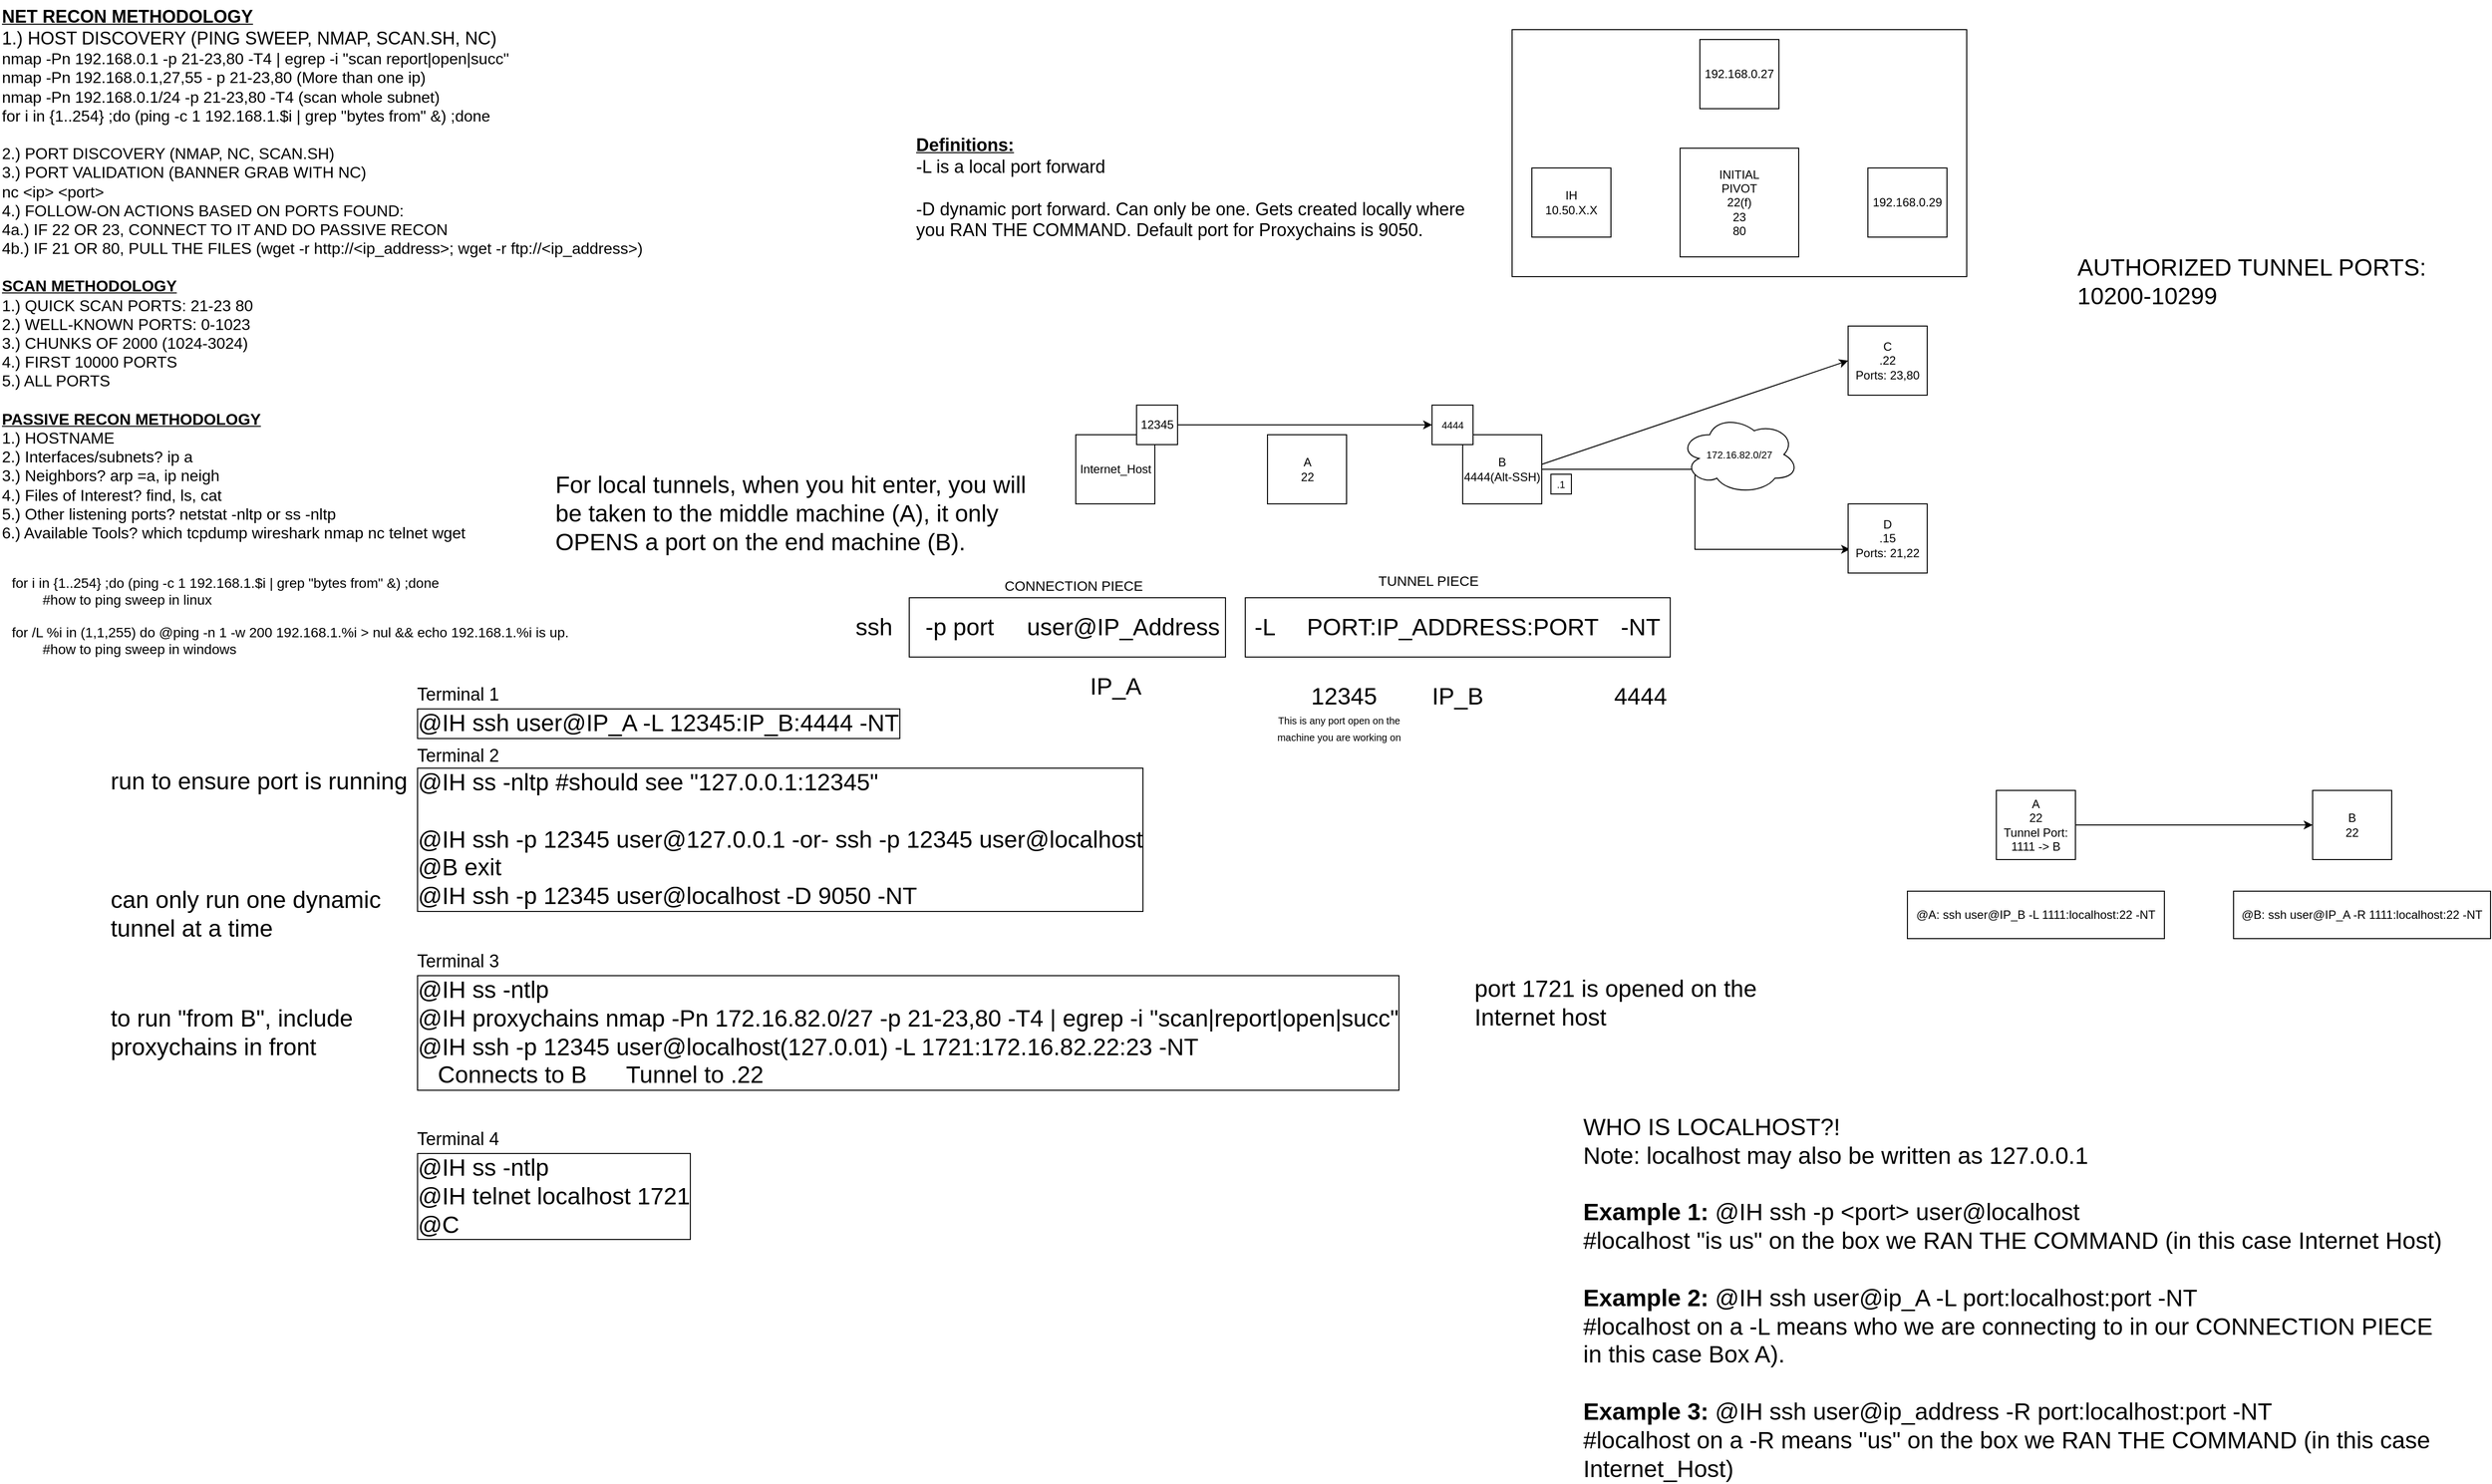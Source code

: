 <mxfile version="20.8.4" type="github" pages="4">
  <diagram id="6IpJzxctdk1KV1eEZQXn" name="Page-1">
    <mxGraphModel dx="1711" dy="549" grid="1" gridSize="10" guides="1" tooltips="1" connect="1" arrows="1" fold="1" page="1" pageScale="1" pageWidth="850" pageHeight="1100" math="0" shadow="0">
      <root>
        <mxCell id="0" />
        <mxCell id="1" parent="0" />
        <mxCell id="r2yNoiYbQeCpv3nFTYzb-59" value="" style="rounded=0;whiteSpace=wrap;html=1;labelBorderColor=none;fontSize=14;" parent="1" vertex="1">
          <mxGeometry x="1530" y="30" width="460" height="250" as="geometry" />
        </mxCell>
        <mxCell id="r2yNoiYbQeCpv3nFTYzb-10" value="" style="rounded=0;whiteSpace=wrap;html=1;fontSize=18;" parent="1" vertex="1">
          <mxGeometry x="1260" y="605" width="430" height="60" as="geometry" />
        </mxCell>
        <mxCell id="r2yNoiYbQeCpv3nFTYzb-4" value="" style="rounded=0;whiteSpace=wrap;html=1;fontSize=18;" parent="1" vertex="1">
          <mxGeometry x="920" y="605" width="320" height="60" as="geometry" />
        </mxCell>
        <mxCell id="fvO3KNyIIssVne_HvKWL-1" value="&lt;div&gt;IH&lt;/div&gt;&lt;div&gt;10.50.X.X&lt;br&gt;&lt;/div&gt;" style="rounded=0;whiteSpace=wrap;html=1;" parent="1" vertex="1">
          <mxGeometry x="1550" y="170" width="80" height="70" as="geometry" />
        </mxCell>
        <mxCell id="fvO3KNyIIssVne_HvKWL-2" value="&lt;div&gt;INITIAL&lt;/div&gt;&lt;div&gt;PIVOT&lt;/div&gt;&lt;div&gt;22(f)&lt;br&gt;&lt;/div&gt;&lt;div&gt;23&lt;/div&gt;&lt;div&gt;80&lt;/div&gt;" style="rounded=0;whiteSpace=wrap;html=1;verticalAlign=middle;align=center;" parent="1" vertex="1">
          <mxGeometry x="1700" y="150" width="120" height="110" as="geometry" />
        </mxCell>
        <mxCell id="fvO3KNyIIssVne_HvKWL-3" value="&lt;div align=&quot;left&quot;&gt;&lt;font style=&quot;font-size: 18px;&quot;&gt;&lt;b&gt;&lt;u&gt;NET RECON METHODOLOGY&lt;/u&gt;&lt;/b&gt;&lt;/font&gt;&lt;/div&gt;&lt;div align=&quot;left&quot;&gt;&lt;font style=&quot;font-size: 18px;&quot; size=&quot;3&quot;&gt;1.) HOST DISCOVERY (PING SWEEP, NMAP, SCAN.SH, NC)&lt;/font&gt;&lt;/div&gt;&lt;div align=&quot;left&quot;&gt;&lt;font size=&quot;3&quot;&gt;nmap -Pn 192.168.0.1 -p 21-23,80 -T4 | egrep -i &quot;scan report|open|succ&quot;&lt;br&gt;&lt;/font&gt;&lt;/div&gt;&lt;div align=&quot;left&quot;&gt;&lt;font size=&quot;3&quot;&gt;nmap -Pn 192.168.0.1,27,55 - p 21-23,80 (More than one ip)&lt;br&gt;&lt;/font&gt;&lt;/div&gt;&lt;div align=&quot;left&quot;&gt;&lt;font size=&quot;3&quot;&gt;nmap -Pn 192.168.0.1/24 -p 21-23,80 -T4 (scan whole subnet)&lt;/font&gt;&lt;/div&gt;&lt;div align=&quot;left&quot;&gt;&lt;font size=&quot;3&quot;&gt;for i in {1..254} ;do (ping -c 1 192.168.1.$i | grep &quot;bytes from&quot; &amp;amp;) ;done&lt;br&gt;&lt;/font&gt;&lt;/div&gt;&lt;div align=&quot;left&quot;&gt;&lt;font size=&quot;3&quot;&gt;&lt;br&gt;&lt;/font&gt;&lt;/div&gt;&lt;div align=&quot;left&quot;&gt;&lt;font size=&quot;3&quot;&gt;2.) PORT DISCOVERY (NMAP, NC, SCAN.SH)&lt;/font&gt;&lt;/div&gt;&lt;div align=&quot;left&quot;&gt;&lt;font size=&quot;3&quot;&gt;3.) PORT VALIDATION (BANNER GRAB WITH NC)&lt;/font&gt;&lt;/div&gt;&lt;div align=&quot;left&quot;&gt;&lt;font size=&quot;3&quot;&gt;nc &amp;lt;ip&amp;gt; &amp;lt;port&amp;gt;&lt;br&gt;&lt;/font&gt;&lt;/div&gt;&lt;div align=&quot;left&quot;&gt;&lt;font size=&quot;3&quot;&gt;4.) FOLLOW-ON ACTIONS BASED ON PORTS FOUND:&lt;/font&gt;&lt;/div&gt;&lt;div align=&quot;left&quot;&gt;&lt;font size=&quot;3&quot;&gt;&lt;span style=&quot;&quot;&gt; &lt;/span&gt;4a.) IF 22 OR 23, CONNECT TO IT AND DO PASSIVE RECON&lt;/font&gt;&lt;/div&gt;&lt;div align=&quot;left&quot;&gt;&lt;font size=&quot;3&quot;&gt;&lt;span style=&quot;&quot;&gt; &lt;/span&gt;4b.) IF 21 OR 80, PULL THE FILES (wget -r http://&amp;lt;ip_address&amp;gt;; wget -r ftp://&amp;lt;ip_address&amp;gt;)&lt;/font&gt;&lt;/div&gt;&lt;div align=&quot;left&quot;&gt;&lt;font size=&quot;3&quot;&gt;&lt;u&gt;&lt;br&gt;&lt;/u&gt;&lt;/font&gt;&lt;/div&gt;&lt;div align=&quot;left&quot;&gt;&lt;font size=&quot;3&quot;&gt;&lt;b&gt;&lt;u&gt;SCAN METHODOLOGY&lt;/u&gt;&lt;/b&gt;&lt;/font&gt;&lt;/div&gt;&lt;div align=&quot;left&quot;&gt;&lt;font size=&quot;3&quot;&gt;1.) QUICK SCAN PORTS: 21-23 80&lt;/font&gt;&lt;/div&gt;&lt;div align=&quot;left&quot;&gt;&lt;font size=&quot;3&quot;&gt;2.) WELL-KNOWN PORTS: 0-1023&lt;/font&gt;&lt;/div&gt;&lt;div align=&quot;left&quot;&gt;&lt;font size=&quot;3&quot;&gt;3.) CHUNKS OF 2000 (1024-3024)&lt;/font&gt;&lt;/div&gt;&lt;div align=&quot;left&quot;&gt;&lt;font size=&quot;3&quot;&gt;4.) FIRST 10000 PORTS&lt;/font&gt;&lt;/div&gt;&lt;div align=&quot;left&quot;&gt;&lt;font size=&quot;3&quot;&gt;5.) ALL PORTS&lt;br&gt;&lt;/font&gt;&lt;/div&gt;&lt;div align=&quot;left&quot;&gt;&lt;font size=&quot;3&quot;&gt;&lt;br&gt;&lt;/font&gt;&lt;/div&gt;&lt;div align=&quot;left&quot;&gt;&lt;font size=&quot;3&quot;&gt;&lt;b&gt;&lt;u&gt;PASSIVE RECON METHODOLOGY&lt;/u&gt;&lt;/b&gt;&lt;/font&gt;&lt;/div&gt;&lt;div align=&quot;left&quot;&gt;&lt;font size=&quot;3&quot;&gt;1.) HOSTNAME&lt;/font&gt;&lt;/div&gt;&lt;div align=&quot;left&quot;&gt;&lt;font size=&quot;3&quot;&gt;2.) Interfaces/subnets? ip a&lt;/font&gt;&lt;/div&gt;&lt;div align=&quot;left&quot;&gt;&lt;font size=&quot;3&quot;&gt;3.) Neighbors? arp =a, ip neigh&lt;/font&gt;&lt;/div&gt;&lt;div align=&quot;left&quot;&gt;&lt;font size=&quot;3&quot;&gt;4.) Files of Interest? find, ls, cat&lt;/font&gt;&lt;/div&gt;&lt;div align=&quot;left&quot;&gt;&lt;font size=&quot;3&quot;&gt;5.) Other listening ports? netstat -nltp or ss -nltp&lt;br&gt;&lt;/font&gt;&lt;/div&gt;&lt;div align=&quot;left&quot;&gt;&lt;font size=&quot;3&quot;&gt;6.) Available Tools? which tcpdump wireshark nmap nc telnet wget&lt;br&gt;&lt;/font&gt;&lt;/div&gt;&lt;div align=&quot;left&quot;&gt;&lt;font size=&quot;3&quot;&gt;&lt;br&gt;&lt;/font&gt;&lt;/div&gt;" style="text;html=1;strokeColor=none;fillColor=none;align=left;verticalAlign=top;whiteSpace=wrap;rounded=0;" parent="1" vertex="1">
          <mxGeometry width="740" height="690" as="geometry" />
        </mxCell>
        <mxCell id="fvO3KNyIIssVne_HvKWL-4" value="192.168.0.29" style="rounded=0;whiteSpace=wrap;html=1;" parent="1" vertex="1">
          <mxGeometry x="1890" y="170" width="80" height="70" as="geometry" />
        </mxCell>
        <mxCell id="fvO3KNyIIssVne_HvKWL-5" value="192.168.0.27" style="rounded=0;whiteSpace=wrap;html=1;" parent="1" vertex="1">
          <mxGeometry x="1720" y="40" width="80" height="70" as="geometry" />
        </mxCell>
        <mxCell id="r2yNoiYbQeCpv3nFTYzb-2" value="&lt;div align=&quot;left&quot;&gt;&lt;b&gt;&lt;u&gt;Definitions:&lt;/u&gt;&lt;/b&gt;&lt;/div&gt;&lt;div align=&quot;left&quot;&gt;-L is a local port forward&lt;br&gt;&lt;/div&gt;&lt;div&gt;&lt;br&gt;&lt;/div&gt;&lt;div&gt;-D dynamic port forward. Can only be one. Gets created locally where you RAN THE COMMAND. Default port for Proxychains is 9050.&lt;br&gt;&lt;/div&gt;" style="text;html=1;strokeColor=none;fillColor=none;align=left;verticalAlign=top;whiteSpace=wrap;rounded=0;fontSize=18;" parent="1" vertex="1">
          <mxGeometry x="925" y="130" width="580" height="210" as="geometry" />
        </mxCell>
        <mxCell id="r2yNoiYbQeCpv3nFTYzb-3" value="&lt;font style=&quot;font-size: 24px;&quot;&gt;ssh &amp;nbsp; &amp;nbsp; -p port&amp;nbsp;&amp;nbsp;&amp;nbsp;&amp;nbsp; user@IP_Address&lt;/font&gt;" style="text;html=1;strokeColor=none;fillColor=none;align=center;verticalAlign=middle;whiteSpace=wrap;rounded=0;fontSize=18;" parent="1" vertex="1">
          <mxGeometry x="800" y="620" width="500" height="30" as="geometry" />
        </mxCell>
        <mxCell id="r2yNoiYbQeCpv3nFTYzb-6" value="&lt;font style=&quot;font-size: 14px;&quot;&gt;CONNECTION PIECE&lt;br&gt;&lt;/font&gt;" style="text;html=1;strokeColor=none;fillColor=none;align=center;verticalAlign=middle;whiteSpace=wrap;rounded=0;fontSize=24;" parent="1" vertex="1">
          <mxGeometry x="1003.5" y="575" width="165" height="30" as="geometry" />
        </mxCell>
        <mxCell id="r2yNoiYbQeCpv3nFTYzb-8" value="-L" style="text;html=1;strokeColor=none;fillColor=none;align=center;verticalAlign=middle;whiteSpace=wrap;rounded=0;fontSize=24;" parent="1" vertex="1">
          <mxGeometry x="1250" y="620" width="60" height="30" as="geometry" />
        </mxCell>
        <mxCell id="r2yNoiYbQeCpv3nFTYzb-9" value="PORT:IP_ADDRESS:PORT" style="text;html=1;strokeColor=none;fillColor=none;align=center;verticalAlign=middle;whiteSpace=wrap;rounded=0;fontSize=24;" parent="1" vertex="1">
          <mxGeometry x="1440" y="620" width="60" height="30" as="geometry" />
        </mxCell>
        <mxCell id="r2yNoiYbQeCpv3nFTYzb-12" value="&lt;font style=&quot;font-size: 14px;&quot;&gt;TUNNEL PIECE&lt;br&gt;&lt;/font&gt;" style="text;html=1;strokeColor=none;fillColor=none;align=center;verticalAlign=middle;whiteSpace=wrap;rounded=0;fontSize=24;" parent="1" vertex="1">
          <mxGeometry x="1362.5" y="570" width="165" height="30" as="geometry" />
        </mxCell>
        <mxCell id="r2yNoiYbQeCpv3nFTYzb-13" value="-NT" style="text;html=1;strokeColor=none;fillColor=none;align=center;verticalAlign=middle;whiteSpace=wrap;rounded=0;fontSize=24;" parent="1" vertex="1">
          <mxGeometry x="1630" y="620" width="60" height="30" as="geometry" />
        </mxCell>
        <mxCell id="r2yNoiYbQeCpv3nFTYzb-14" style="edgeStyle=orthogonalEdgeStyle;rounded=0;orthogonalLoop=1;jettySize=auto;html=1;exitX=0.5;exitY=1;exitDx=0;exitDy=0;fontSize=24;" parent="1" source="r2yNoiYbQeCpv3nFTYzb-2" target="r2yNoiYbQeCpv3nFTYzb-2" edge="1">
          <mxGeometry relative="1" as="geometry" />
        </mxCell>
        <mxCell id="r2yNoiYbQeCpv3nFTYzb-15" value="12345" style="text;html=1;strokeColor=none;fillColor=none;align=center;verticalAlign=middle;whiteSpace=wrap;rounded=0;fontSize=24;" parent="1" vertex="1">
          <mxGeometry x="1330" y="690" width="60" height="30" as="geometry" />
        </mxCell>
        <mxCell id="r2yNoiYbQeCpv3nFTYzb-16" value="Internet_Host" style="rounded=0;whiteSpace=wrap;html=1;" parent="1" vertex="1">
          <mxGeometry x="1088.5" y="440" width="80" height="70" as="geometry" />
        </mxCell>
        <mxCell id="r2yNoiYbQeCpv3nFTYzb-17" value="&lt;div&gt;A&lt;/div&gt;&lt;div&gt;22&lt;br&gt;&lt;/div&gt;" style="rounded=0;whiteSpace=wrap;html=1;" parent="1" vertex="1">
          <mxGeometry x="1282.5" y="440" width="80" height="70" as="geometry" />
        </mxCell>
        <mxCell id="r2yNoiYbQeCpv3nFTYzb-38" style="edgeStyle=orthogonalEdgeStyle;rounded=0;orthogonalLoop=1;jettySize=auto;html=1;fontSize=10;entryX=0.025;entryY=0.657;entryDx=0;entryDy=0;entryPerimeter=0;" parent="1" source="r2yNoiYbQeCpv3nFTYzb-18" target="r2yNoiYbQeCpv3nFTYzb-41" edge="1">
          <mxGeometry relative="1" as="geometry">
            <mxPoint x="1660" y="500" as="targetPoint" />
          </mxGeometry>
        </mxCell>
        <mxCell id="r2yNoiYbQeCpv3nFTYzb-18" value="&lt;div&gt;B&lt;/div&gt;&lt;div&gt;4444(Alt-SSH)&lt;br&gt;&lt;/div&gt;" style="rounded=0;whiteSpace=wrap;html=1;" parent="1" vertex="1">
          <mxGeometry x="1480" y="440" width="80" height="70" as="geometry" />
        </mxCell>
        <mxCell id="r2yNoiYbQeCpv3nFTYzb-19" value="IP_B" style="text;html=1;strokeColor=none;fillColor=none;align=center;verticalAlign=middle;whiteSpace=wrap;rounded=0;fontSize=24;" parent="1" vertex="1">
          <mxGeometry x="1445" y="690" width="60" height="30" as="geometry" />
        </mxCell>
        <mxCell id="r2yNoiYbQeCpv3nFTYzb-20" value="4444" style="text;html=1;strokeColor=none;fillColor=none;align=center;verticalAlign=middle;whiteSpace=wrap;rounded=0;fontSize=24;" parent="1" vertex="1">
          <mxGeometry x="1630" y="690" width="60" height="30" as="geometry" />
        </mxCell>
        <mxCell id="r2yNoiYbQeCpv3nFTYzb-21" value="&lt;p style=&quot;line-height: 50%;&quot;&gt;&lt;font style=&quot;font-size: 10px;&quot;&gt;This is any port open on the machine you are working on &lt;br&gt;&lt;/font&gt;&lt;/p&gt;" style="text;html=1;strokeColor=none;fillColor=none;align=center;verticalAlign=middle;whiteSpace=wrap;rounded=0;fontSize=24;spacing=2;" parent="1" vertex="1">
          <mxGeometry x="1290" y="720" width="130" height="30" as="geometry" />
        </mxCell>
        <mxCell id="r2yNoiYbQeCpv3nFTYzb-24" style="edgeStyle=orthogonalEdgeStyle;rounded=0;orthogonalLoop=1;jettySize=auto;html=1;fontSize=10;" parent="1" source="r2yNoiYbQeCpv3nFTYzb-22" target="r2yNoiYbQeCpv3nFTYzb-23" edge="1">
          <mxGeometry relative="1" as="geometry" />
        </mxCell>
        <mxCell id="r2yNoiYbQeCpv3nFTYzb-22" value="12345" style="rounded=0;whiteSpace=wrap;html=1;" parent="1" vertex="1">
          <mxGeometry x="1150" y="410" width="41.5" height="40" as="geometry" />
        </mxCell>
        <mxCell id="r2yNoiYbQeCpv3nFTYzb-23" value="4444" style="rounded=0;whiteSpace=wrap;html=1;fontSize=10;" parent="1" vertex="1">
          <mxGeometry x="1449" y="410" width="41.5" height="40" as="geometry" />
        </mxCell>
        <mxCell id="r2yNoiYbQeCpv3nFTYzb-25" value="IP_A" style="text;html=1;strokeColor=none;fillColor=none;align=center;verticalAlign=middle;whiteSpace=wrap;rounded=0;fontSize=24;" parent="1" vertex="1">
          <mxGeometry x="1098.5" y="680" width="60" height="30" as="geometry" />
        </mxCell>
        <mxCell id="r2yNoiYbQeCpv3nFTYzb-26" value="For local tunnels, when you hit enter, you will be taken to the middle machine (A), it only OPENS a port on the end machine (B)." style="text;html=1;strokeColor=none;fillColor=none;align=left;verticalAlign=top;whiteSpace=wrap;rounded=0;fontSize=24;" parent="1" vertex="1">
          <mxGeometry x="560" y="470" width="500" height="160" as="geometry" />
        </mxCell>
        <mxCell id="r2yNoiYbQeCpv3nFTYzb-27" value="&lt;div&gt;@IH ssh user@IP_A -L 12345:IP_B:4444 -NT&lt;br&gt;&lt;/div&gt;" style="text;html=1;strokeColor=none;fillColor=none;align=left;verticalAlign=top;whiteSpace=wrap;rounded=0;fontSize=24;labelBorderColor=default;" parent="1" vertex="1">
          <mxGeometry x="420" y="710" width="500" height="60" as="geometry" />
        </mxCell>
        <mxCell id="r2yNoiYbQeCpv3nFTYzb-29" value="run to ensure port is running" style="text;html=1;strokeColor=none;fillColor=none;align=left;verticalAlign=top;whiteSpace=wrap;rounded=0;fontSize=24;" parent="1" vertex="1">
          <mxGeometry x="110" y="770" width="310" height="160" as="geometry" />
        </mxCell>
        <mxCell id="r2yNoiYbQeCpv3nFTYzb-30" value="&lt;div&gt;@IH ss -nltp&lt;span style=&quot;&quot;&gt; &lt;/span&gt;#should see &quot;127.0.0.1:12345&quot;&lt;/div&gt;&lt;div&gt;&lt;br&gt;&lt;/div&gt;&lt;div&gt;@IH ssh -p 12345 user@127.0.0.1 -or- ssh -p 12345 user@localhost&lt;/div&gt;&lt;div&gt;@B exit&lt;br&gt;&lt;/div&gt;&lt;div&gt;@IH ssh -p 12345 user@localhost -D 9050 -NT&lt;/div&gt;" style="text;html=1;strokeColor=none;fillColor=none;align=left;verticalAlign=top;whiteSpace=wrap;rounded=0;fontSize=24;labelBorderColor=default;" parent="1" vertex="1">
          <mxGeometry x="420" y="770" width="840" height="100" as="geometry" />
        </mxCell>
        <mxCell id="r2yNoiYbQeCpv3nFTYzb-32" value="can only run one dynamic tunnel at a time" style="text;html=1;strokeColor=none;fillColor=none;align=left;verticalAlign=top;whiteSpace=wrap;rounded=0;fontSize=24;" parent="1" vertex="1">
          <mxGeometry x="110" y="890" width="310" height="160" as="geometry" />
        </mxCell>
        <mxCell id="r2yNoiYbQeCpv3nFTYzb-33" value="&lt;div&gt;@IH ss -ntlp&lt;/div&gt;&lt;div&gt;@IH proxychains nmap -Pn 172.16.82.0/27 -p 21-23,80 -T4 | egrep -i &quot;scan|report|open|succ&quot;&lt;br&gt;&lt;/div&gt;&lt;div&gt;@IH ssh -p 12345 user@localhost(127.0.01) -L 1721:172.16.82.22:23 -NT&lt;br&gt;&lt;/div&gt;&lt;div&gt;&lt;span style=&quot;white-space: pre;&quot;&gt; &lt;/span&gt;&lt;span style=&quot;white-space: pre;&quot;&gt; &lt;/span&gt;&lt;span style=&quot;white-space: pre;&quot;&gt; &lt;/span&gt;Connects to B&lt;span style=&quot;white-space: pre;&quot;&gt; &lt;/span&gt;&lt;span style=&quot;white-space: pre;&quot;&gt; &lt;/span&gt;&lt;span style=&quot;white-space: pre;&quot;&gt; &lt;/span&gt;&lt;span style=&quot;white-space: pre;&quot;&gt; &lt;/span&gt;&lt;span style=&quot;white-space: pre;&quot;&gt; &lt;/span&gt;&lt;span style=&quot;white-space: pre;&quot;&gt; &lt;/span&gt;Tunnel to .22&lt;br&gt;&lt;/div&gt;" style="text;html=1;strokeColor=none;fillColor=none;align=left;verticalAlign=top;whiteSpace=wrap;rounded=0;fontSize=24;labelBorderColor=default;" parent="1" vertex="1">
          <mxGeometry x="420" y="980" width="1320" height="100" as="geometry" />
        </mxCell>
        <mxCell id="r2yNoiYbQeCpv3nFTYzb-34" value="to run &quot;from B&quot;, include proxychains in front" style="text;html=1;strokeColor=none;fillColor=none;align=left;verticalAlign=top;whiteSpace=wrap;rounded=0;fontSize=24;" parent="1" vertex="1">
          <mxGeometry x="110" y="1010" width="310" height="160" as="geometry" />
        </mxCell>
        <mxCell id="r2yNoiYbQeCpv3nFTYzb-35" value="&lt;div&gt;C&lt;br&gt;&lt;/div&gt;&lt;div&gt;.22&lt;/div&gt;&lt;div&gt;Ports: 23,80&lt;br&gt;&lt;/div&gt;" style="rounded=0;whiteSpace=wrap;html=1;" parent="1" vertex="1">
          <mxGeometry x="1870" y="330" width="80" height="70" as="geometry" />
        </mxCell>
        <mxCell id="r2yNoiYbQeCpv3nFTYzb-40" value="" style="endArrow=classic;html=1;rounded=0;fontSize=10;entryX=0;entryY=0.5;entryDx=0;entryDy=0;" parent="1" target="r2yNoiYbQeCpv3nFTYzb-35" edge="1">
          <mxGeometry width="50" height="50" relative="1" as="geometry">
            <mxPoint x="1560" y="470" as="sourcePoint" />
            <mxPoint x="1610" y="420" as="targetPoint" />
          </mxGeometry>
        </mxCell>
        <mxCell id="r2yNoiYbQeCpv3nFTYzb-41" value="&lt;div&gt;D&lt;br&gt;&lt;/div&gt;&lt;div&gt;.15&lt;br&gt;&lt;/div&gt;&lt;div&gt;Ports: 21,22&lt;br&gt;&lt;/div&gt;" style="rounded=0;whiteSpace=wrap;html=1;" parent="1" vertex="1">
          <mxGeometry x="1870" y="510" width="80" height="70" as="geometry" />
        </mxCell>
        <mxCell id="r2yNoiYbQeCpv3nFTYzb-42" value="port 1721 is opened on the Internet host" style="text;html=1;strokeColor=none;fillColor=none;align=left;verticalAlign=top;whiteSpace=wrap;rounded=0;fontSize=24;" parent="1" vertex="1">
          <mxGeometry x="1490" y="980" width="310" height="160" as="geometry" />
        </mxCell>
        <mxCell id="r2yNoiYbQeCpv3nFTYzb-43" value="&lt;div&gt;@IH ss -ntlp&lt;/div&gt;&lt;div&gt;@IH telnet localhost 1721&lt;/div&gt;&lt;div&gt;@C&lt;br&gt;&lt;/div&gt;" style="text;html=1;strokeColor=none;fillColor=none;align=left;verticalAlign=top;whiteSpace=wrap;rounded=0;fontSize=24;labelBorderColor=default;" parent="1" vertex="1">
          <mxGeometry x="420" y="1160" width="1320" height="100" as="geometry" />
        </mxCell>
        <mxCell id="r2yNoiYbQeCpv3nFTYzb-44" value="172.16.82.0/27" style="ellipse;shape=cloud;whiteSpace=wrap;html=1;labelBorderColor=none;fontSize=10;" parent="1" vertex="1">
          <mxGeometry x="1700" y="420" width="120" height="80" as="geometry" />
        </mxCell>
        <mxCell id="r2yNoiYbQeCpv3nFTYzb-45" value=".1" style="rounded=0;whiteSpace=wrap;html=1;fontSize=10;" parent="1" vertex="1">
          <mxGeometry x="1569.25" y="480" width="20.75" height="20" as="geometry" />
        </mxCell>
        <mxCell id="r2yNoiYbQeCpv3nFTYzb-47" value="&lt;font style=&quot;font-size: 18px;&quot;&gt;Terminal 1&lt;br&gt;&lt;/font&gt;" style="text;html=1;strokeColor=none;fillColor=none;align=left;verticalAlign=top;whiteSpace=wrap;rounded=0;fontSize=24;" parent="1" vertex="1">
          <mxGeometry x="420" y="680" width="310" height="160" as="geometry" />
        </mxCell>
        <mxCell id="r2yNoiYbQeCpv3nFTYzb-48" value="&lt;font style=&quot;font-size: 18px;&quot;&gt;Terminal 2&lt;br&gt;&lt;/font&gt;" style="text;html=1;strokeColor=none;fillColor=none;align=left;verticalAlign=top;whiteSpace=wrap;rounded=0;fontSize=24;" parent="1" vertex="1">
          <mxGeometry x="420" y="742" width="310" height="160" as="geometry" />
        </mxCell>
        <mxCell id="r2yNoiYbQeCpv3nFTYzb-49" value="&lt;font style=&quot;font-size: 18px;&quot;&gt;Terminal 3&lt;br&gt;&lt;/font&gt;" style="text;html=1;strokeColor=none;fillColor=none;align=left;verticalAlign=top;whiteSpace=wrap;rounded=0;fontSize=24;" parent="1" vertex="1">
          <mxGeometry x="420" y="950" width="310" height="160" as="geometry" />
        </mxCell>
        <mxCell id="r2yNoiYbQeCpv3nFTYzb-50" value="&lt;font style=&quot;font-size: 18px;&quot;&gt;Terminal 4&lt;br&gt;&lt;/font&gt;" style="text;html=1;strokeColor=none;fillColor=none;align=left;verticalAlign=top;whiteSpace=wrap;rounded=0;fontSize=24;" parent="1" vertex="1">
          <mxGeometry x="420" y="1130" width="310" height="160" as="geometry" />
        </mxCell>
        <mxCell id="r2yNoiYbQeCpv3nFTYzb-55" style="edgeStyle=orthogonalEdgeStyle;rounded=0;orthogonalLoop=1;jettySize=auto;html=1;entryX=0;entryY=0.5;entryDx=0;entryDy=0;fontSize=18;" parent="1" source="r2yNoiYbQeCpv3nFTYzb-51" target="r2yNoiYbQeCpv3nFTYzb-52" edge="1">
          <mxGeometry relative="1" as="geometry" />
        </mxCell>
        <mxCell id="r2yNoiYbQeCpv3nFTYzb-51" value="&lt;div&gt;A&lt;/div&gt;&lt;div&gt;22&lt;/div&gt;&lt;div&gt;Tunnel Port:&lt;/div&gt;&lt;div&gt;1111 -&amp;gt; B&lt;br&gt;&lt;/div&gt;" style="rounded=0;whiteSpace=wrap;html=1;" parent="1" vertex="1">
          <mxGeometry x="2020" y="800" width="80" height="70" as="geometry" />
        </mxCell>
        <mxCell id="r2yNoiYbQeCpv3nFTYzb-52" value="&lt;div&gt;B&lt;/div&gt;&lt;div&gt;22&lt;br&gt;&lt;/div&gt;" style="rounded=0;whiteSpace=wrap;html=1;" parent="1" vertex="1">
          <mxGeometry x="2340" y="800" width="80" height="70" as="geometry" />
        </mxCell>
        <mxCell id="r2yNoiYbQeCpv3nFTYzb-53" value="@A: ssh user@IP_B -L 1111:localhost:22 -NT" style="rounded=0;whiteSpace=wrap;html=1;" parent="1" vertex="1">
          <mxGeometry x="1930" y="902" width="260" height="48" as="geometry" />
        </mxCell>
        <mxCell id="r2yNoiYbQeCpv3nFTYzb-54" value="@B: ssh user@IP_A -R 1111:localhost:22 -NT" style="rounded=0;whiteSpace=wrap;html=1;" parent="1" vertex="1">
          <mxGeometry x="2260" y="902" width="260" height="48" as="geometry" />
        </mxCell>
        <mxCell id="r2yNoiYbQeCpv3nFTYzb-56" value="&lt;div&gt;WHO IS LOCALHOST?!&lt;/div&gt;&lt;div&gt;Note: localhost may also be written as 127.0.0.1&lt;br&gt;&lt;/div&gt;&lt;div&gt;&lt;br&gt;&lt;/div&gt;&lt;div&gt;&lt;b&gt;Example 1: &lt;/b&gt;@IH ssh -p &amp;lt;port&amp;gt; user@localhost&lt;/div&gt;&lt;div&gt;#localhost &quot;is us&quot; on the box we RAN THE COMMAND (in this case Internet Host)&lt;/div&gt;&lt;div&gt;&lt;br&gt;&lt;/div&gt;&lt;div&gt;&lt;b&gt;Example 2:&lt;/b&gt; @IH ssh user@ip_A -L port:localhost:port -NT&lt;/div&gt;&lt;div&gt;#localhost on a -L means who we are connecting to in our CONNECTION PIECE in this case Box A).&lt;/div&gt;&lt;div&gt;&lt;br&gt;&lt;/div&gt;&lt;div&gt;&lt;b&gt;Example 3:&lt;/b&gt; @IH ssh user@ip_address -R port:localhost:port -NT&lt;/div&gt;&lt;div&gt;#localhost on a -R means &quot;us&quot; on the box we RAN THE COMMAND (in this case Internet_Host)&lt;br&gt;&lt;/div&gt;" style="text;html=1;strokeColor=none;fillColor=none;align=left;verticalAlign=top;whiteSpace=wrap;rounded=0;fontSize=24;" parent="1" vertex="1">
          <mxGeometry x="1600" y="1120" width="880" height="160" as="geometry" />
        </mxCell>
        <mxCell id="r2yNoiYbQeCpv3nFTYzb-57" value="&lt;div&gt;AUTHORIZED TUNNEL PORTS:&lt;/div&gt;&lt;div&gt;10200-10299&lt;br&gt;&lt;/div&gt;" style="text;html=1;strokeColor=none;fillColor=none;align=left;verticalAlign=top;whiteSpace=wrap;rounded=0;fontSize=24;" parent="1" vertex="1">
          <mxGeometry x="2100" y="250" width="360" height="160" as="geometry" />
        </mxCell>
        <mxCell id="r2yNoiYbQeCpv3nFTYzb-58" value="&lt;font style=&quot;font-size: 14px;&quot;&gt;for i in {1..254} ;do (ping -c 1 192.168.1.$i | grep &quot;bytes from&quot; &amp;amp;) ;done&lt;br&gt;&amp;nbsp;&amp;nbsp;&amp;nbsp;&amp;nbsp;&amp;nbsp;&amp;nbsp;&amp;nbsp; #how to ping sweep in linux&lt;br&gt;&amp;nbsp;&amp;nbsp;&amp;nbsp;&amp;nbsp;&amp;nbsp;&amp;nbsp; &amp;nbsp;&lt;br&gt;for /L %i in (1,1,255) do @ping -n 1 -w 200 192.168.1.%i &amp;gt; nul &amp;amp;&amp;amp; echo 192.168.1.%i is up.&lt;br&gt;&amp;nbsp;&amp;nbsp;&amp;nbsp;&amp;nbsp;&amp;nbsp;&amp;nbsp;&amp;nbsp; #how to ping sweep in windows&lt;/font&gt;" style="text;html=1;strokeColor=none;fillColor=none;align=left;verticalAlign=top;whiteSpace=wrap;rounded=0;" parent="1" vertex="1">
          <mxGeometry x="10" y="575" width="627.5" height="138" as="geometry" />
        </mxCell>
      </root>
    </mxGraphModel>
  </diagram>
  <diagram id="UwiZk3ngTrXI4bvYOyxW" name="Page-2">
    <mxGraphModel dx="2561" dy="549" grid="1" gridSize="10" guides="1" tooltips="1" connect="1" arrows="1" fold="1" page="1" pageScale="1" pageWidth="850" pageHeight="1100" math="0" shadow="0">
      <root>
        <mxCell id="0" />
        <mxCell id="1" parent="0" />
        <mxCell id="1t0uTxtqR2eR8L0Kmd6e-12" value="" style="endArrow=none;html=1;rounded=0;startArrow=none;" parent="1" edge="1">
          <mxGeometry width="50" height="50" relative="1" as="geometry">
            <mxPoint x="450" y="339" as="sourcePoint" />
            <mxPoint x="700" y="340" as="targetPoint" />
          </mxGeometry>
        </mxCell>
        <mxCell id="1t0uTxtqR2eR8L0Kmd6e-13" value="" style="endArrow=none;html=1;rounded=0;" parent="1" edge="1">
          <mxGeometry width="50" height="50" relative="1" as="geometry">
            <mxPoint x="700" y="340" as="sourcePoint" />
            <mxPoint x="699.5" y="220" as="targetPoint" />
          </mxGeometry>
        </mxCell>
        <mxCell id="1t0uTxtqR2eR8L0Kmd6e-14" value="" style="endArrow=none;html=1;rounded=0;" parent="1" edge="1">
          <mxGeometry width="50" height="50" relative="1" as="geometry">
            <mxPoint x="590" y="350" as="sourcePoint" />
            <mxPoint x="589.5" y="230" as="targetPoint" />
          </mxGeometry>
        </mxCell>
        <mxCell id="FFZFyv-SFbCo4pWg2Vsd-1" value="&lt;div&gt;IH&lt;/div&gt;&lt;div&gt;10.10.0.40&lt;br&gt;&lt;/div&gt;" style="whiteSpace=wrap;html=1;aspect=fixed;" parent="1" vertex="1">
          <mxGeometry x="385" y="790" width="80" height="80" as="geometry" />
        </mxCell>
        <mxCell id="FFZFyv-SFbCo4pWg2Vsd-2" value="" style="endArrow=none;html=1;rounded=0;exitX=0.5;exitY=0;exitDx=0;exitDy=0;entryX=0.5;entryY=1;entryDx=0;entryDy=0;" parent="1" source="FFZFyv-SFbCo4pWg2Vsd-1" target="1t0uTxtqR2eR8L0Kmd6e-1" edge="1">
          <mxGeometry width="50" height="50" relative="1" as="geometry">
            <mxPoint x="400" y="600" as="sourcePoint" />
            <mxPoint x="425" y="360" as="targetPoint" />
          </mxGeometry>
        </mxCell>
        <mxCell id="FFZFyv-SFbCo4pWg2Vsd-3" value="" style="endArrow=none;html=1;rounded=0;" parent="1" edge="1">
          <mxGeometry width="50" height="50" relative="1" as="geometry">
            <mxPoint x="210" y="600" as="sourcePoint" />
            <mxPoint x="680" y="600" as="targetPoint" />
          </mxGeometry>
        </mxCell>
        <mxCell id="FFZFyv-SFbCo4pWg2Vsd-4" value="&lt;div&gt;T4&lt;/div&gt;&lt;div&gt;Pineland&lt;/div&gt;&lt;div&gt;port 22,23,80&lt;br&gt;&lt;/div&gt;" style="whiteSpace=wrap;html=1;aspect=fixed;" parent="1" vertex="1">
          <mxGeometry x="680" y="560" width="80" height="80" as="geometry" />
        </mxCell>
        <mxCell id="FFZFyv-SFbCo4pWg2Vsd-5" value="&lt;div&gt;T3&lt;/div&gt;&lt;div&gt;Atropia&lt;br&gt;&lt;/div&gt;" style="whiteSpace=wrap;html=1;aspect=fixed;" parent="1" vertex="1">
          <mxGeometry x="130" y="560" width="80" height="80" as="geometry" />
        </mxCell>
        <mxCell id="FFZFyv-SFbCo4pWg2Vsd-6" value="&lt;code&gt;&lt;ul&gt;&lt;li&gt;T3 (Atropia) Float IP address is - &lt;code&gt;10.50.21.247&lt;/code&gt;&lt;/li&gt;&lt;br&gt;&lt;li&gt;T4 (Pineland) Float IP address is - &lt;code&gt;10.50.20.228&lt;/code&gt; (Note - You can only telnet here to act as an insider, this will not be a routed path)&lt;/li&gt;&lt;/ul&gt;&lt;/code&gt;" style="text;html=1;strokeColor=none;fillColor=none;align=center;verticalAlign=middle;whiteSpace=wrap;rounded=0;" parent="1" vertex="1">
          <mxGeometry x="70" y="70" width="700" height="30" as="geometry" />
        </mxCell>
        <mxCell id="FFZFyv-SFbCo4pWg2Vsd-7" value="" style="ellipse;shape=cloud;whiteSpace=wrap;html=1;" parent="1" vertex="1">
          <mxGeometry x="365" y="560" width="120" height="80" as="geometry" />
        </mxCell>
        <mxCell id="FFZFyv-SFbCo4pWg2Vsd-8" value="10.50.21.247" style="text;html=1;strokeColor=none;fillColor=none;align=left;verticalAlign=middle;whiteSpace=wrap;rounded=0;" parent="1" vertex="1">
          <mxGeometry x="240" y="570" width="60" height="30" as="geometry" />
        </mxCell>
        <mxCell id="FFZFyv-SFbCo4pWg2Vsd-9" value="10.50.20.228" style="text;html=1;strokeColor=none;fillColor=none;align=right;verticalAlign=middle;whiteSpace=wrap;rounded=0;" parent="1" vertex="1">
          <mxGeometry x="610" y="570" width="60" height="30" as="geometry" />
        </mxCell>
        <mxCell id="FFZFyv-SFbCo4pWg2Vsd-10" value="&lt;div align=&quot;left&quot;&gt;Creds:&lt;/div&gt;&lt;div align=&quot;left&quot;&gt;net1_student3 : password3&lt;br&gt;&lt;/div&gt;" style="text;html=1;strokeColor=none;fillColor=none;align=left;verticalAlign=middle;whiteSpace=wrap;rounded=0;" parent="1" vertex="1">
          <mxGeometry x="440" y="530" width="220" height="30" as="geometry" />
        </mxCell>
        <mxCell id="gIKh_FHONfcUyXUnu1V3-1" value="" style="endArrow=none;html=1;rounded=0;entryX=0;entryY=0.5;entryDx=0;entryDy=0;startArrow=none;" parent="1" source="gIKh_FHONfcUyXUnu1V3-13" target="FFZFyv-SFbCo4pWg2Vsd-5" edge="1">
          <mxGeometry width="50" height="50" relative="1" as="geometry">
            <mxPoint x="-60" y="600" as="sourcePoint" />
            <mxPoint x="60" y="600" as="targetPoint" />
          </mxGeometry>
        </mxCell>
        <mxCell id="gIKh_FHONfcUyXUnu1V3-2" value="FTP&lt;br&gt;&lt;div&gt;Server&lt;/div&gt;&lt;div&gt;Cortina&lt;br&gt;&lt;/div&gt;&lt;div&gt;21,80&lt;br&gt;&lt;/div&gt;" style="whiteSpace=wrap;html=1;aspect=fixed;" parent="1" vertex="1">
          <mxGeometry x="-140" y="560" width="80" height="80" as="geometry" />
        </mxCell>
        <mxCell id="gIKh_FHONfcUyXUnu1V3-3" value="HTTP&lt;br&gt;&lt;div&gt;Server&lt;/div&gt;&lt;div&gt;Victoria&lt;br&gt;&lt;/div&gt;&lt;div&gt;21,80&lt;br&gt;&lt;/div&gt;" style="whiteSpace=wrap;html=1;aspect=fixed;" parent="1" vertex="1">
          <mxGeometry x="-140" y="380" width="80" height="80" as="geometry" />
        </mxCell>
        <mxCell id="gIKh_FHONfcUyXUnu1V3-4" value="&lt;div&gt;T3&lt;/div&gt;&lt;div&gt;Atropia&lt;br&gt;&lt;/div&gt;" style="whiteSpace=wrap;html=1;aspect=fixed;" parent="1" vertex="1">
          <mxGeometry x="-140" y="740" width="80" height="80" as="geometry" />
        </mxCell>
        <mxCell id="gIKh_FHONfcUyXUnu1V3-5" value="" style="endArrow=none;html=1;rounded=0;" parent="1" edge="1">
          <mxGeometry width="50" height="50" relative="1" as="geometry">
            <mxPoint x="30" y="780" as="sourcePoint" />
            <mxPoint x="30" y="410" as="targetPoint" />
          </mxGeometry>
        </mxCell>
        <mxCell id="gIKh_FHONfcUyXUnu1V3-6" value="" style="endArrow=none;html=1;rounded=0;" parent="1" edge="1">
          <mxGeometry width="50" height="50" relative="1" as="geometry">
            <mxPoint x="-60" y="410" as="sourcePoint" />
            <mxPoint x="30" y="410" as="targetPoint" />
          </mxGeometry>
        </mxCell>
        <mxCell id="gIKh_FHONfcUyXUnu1V3-7" value="" style="endArrow=none;html=1;rounded=0;" parent="1" edge="1">
          <mxGeometry width="50" height="50" relative="1" as="geometry">
            <mxPoint x="-60" y="779.5" as="sourcePoint" />
            <mxPoint x="30" y="780" as="targetPoint" />
          </mxGeometry>
        </mxCell>
        <mxCell id="gIKh_FHONfcUyXUnu1V3-8" value="" style="ellipse;whiteSpace=wrap;html=1;" parent="1" vertex="1">
          <mxGeometry x="-10" y="560" width="80" height="80" as="geometry" />
        </mxCell>
        <mxCell id="gIKh_FHONfcUyXUnu1V3-9" value="10.3.0.0/24" style="text;html=1;strokeColor=none;fillColor=none;align=left;verticalAlign=middle;whiteSpace=wrap;rounded=0;" parent="1" vertex="1">
          <mxGeometry y="585" width="60" height="30" as="geometry" />
        </mxCell>
        <mxCell id="gIKh_FHONfcUyXUnu1V3-10" value=".10" style="rounded=0;whiteSpace=wrap;html=1;" parent="1" vertex="1">
          <mxGeometry x="110" y="585" width="30" height="30" as="geometry" />
        </mxCell>
        <mxCell id="gIKh_FHONfcUyXUnu1V3-11" value=".27" style="rounded=0;whiteSpace=wrap;html=1;" parent="1" vertex="1">
          <mxGeometry x="-70" y="390" width="30" height="30" as="geometry" />
        </mxCell>
        <mxCell id="gIKh_FHONfcUyXUnu1V3-14" value="" style="endArrow=none;html=1;rounded=0;entryX=0;entryY=0.5;entryDx=0;entryDy=0;" parent="1" target="gIKh_FHONfcUyXUnu1V3-13" edge="1">
          <mxGeometry width="50" height="50" relative="1" as="geometry">
            <mxPoint x="-60" y="600" as="sourcePoint" />
            <mxPoint x="130" y="600" as="targetPoint" />
          </mxGeometry>
        </mxCell>
        <mxCell id="gIKh_FHONfcUyXUnu1V3-13" value=".1" style="rounded=0;whiteSpace=wrap;html=1;" parent="1" vertex="1">
          <mxGeometry x="-70" y="585" width="30" height="30" as="geometry" />
        </mxCell>
        <mxCell id="HMLHq30w-dPYVtSiviKX-2" value="ssh net1_student3@10.50.21.247 -L 10301:10.3.0.27:80 -NT" style="text;html=1;strokeColor=none;fillColor=none;align=center;verticalAlign=middle;whiteSpace=wrap;rounded=0;" parent="1" vertex="1">
          <mxGeometry x="-260" y="340" width="350" height="30" as="geometry" />
        </mxCell>
        <mxCell id="ZfC0pfHUdjGYswTh-cp1-1" value="&lt;div&gt;Mohammad&lt;/div&gt;&lt;div&gt;&lt;code&gt;Port: 21,80&lt;/code&gt;&lt;br&gt;&lt;/div&gt;&lt;code&gt;&lt;/code&gt;" style="whiteSpace=wrap;html=1;aspect=fixed;" parent="1" vertex="1">
          <mxGeometry x="860" y="350" width="80" height="80" as="geometry" />
        </mxCell>
        <mxCell id="ZfC0pfHUdjGYswTh-cp1-3" value="" style="endArrow=none;html=1;rounded=0;entryX=0;entryY=0.5;entryDx=0;entryDy=0;startArrow=none;" parent="1" source="ZfC0pfHUdjGYswTh-cp1-5" edge="1">
          <mxGeometry width="50" height="50" relative="1" as="geometry">
            <mxPoint x="760" y="599" as="sourcePoint" />
            <mxPoint x="930" y="599" as="targetPoint" />
          </mxGeometry>
        </mxCell>
        <mxCell id="ZfC0pfHUdjGYswTh-cp1-4" value="" style="endArrow=none;html=1;rounded=0;" parent="1" edge="1">
          <mxGeometry width="50" height="50" relative="1" as="geometry">
            <mxPoint x="899.5" y="800" as="sourcePoint" />
            <mxPoint x="899.5" y="430" as="targetPoint" />
          </mxGeometry>
        </mxCell>
        <mxCell id="ZfC0pfHUdjGYswTh-cp1-2" value="10.2.0.0/24" style="ellipse;whiteSpace=wrap;html=1;" parent="1" vertex="1">
          <mxGeometry x="860" y="560" width="80" height="80" as="geometry" />
        </mxCell>
        <mxCell id="ZfC0pfHUdjGYswTh-cp1-6" value="" style="endArrow=none;html=1;rounded=0;entryX=0;entryY=0.5;entryDx=0;entryDy=0;startArrow=none;" parent="1" target="ZfC0pfHUdjGYswTh-cp1-5" edge="1">
          <mxGeometry width="50" height="50" relative="1" as="geometry">
            <mxPoint x="760" y="599" as="sourcePoint" />
            <mxPoint x="930" y="599" as="targetPoint" />
          </mxGeometry>
        </mxCell>
        <mxCell id="ZfC0pfHUdjGYswTh-cp1-5" value=".1" style="rounded=0;whiteSpace=wrap;html=1;" parent="1" vertex="1">
          <mxGeometry x="760" y="585" width="30" height="30" as="geometry" />
        </mxCell>
        <mxCell id="ZfC0pfHUdjGYswTh-cp1-8" value="" style="endArrow=classic;dashed=1;html=1;dashPattern=1 3;strokeWidth=2;rounded=0;exitX=1.013;exitY=0.425;exitDx=0;exitDy=0;endFill=1;exitPerimeter=0;" parent="1" source="FFZFyv-SFbCo4pWg2Vsd-5" edge="1">
          <mxGeometry width="50" height="50" relative="1" as="geometry">
            <mxPoint x="330" y="380" as="sourcePoint" />
            <mxPoint x="-50" y="440" as="targetPoint" />
            <Array as="points">
              <mxPoint x="300" y="460" />
            </Array>
          </mxGeometry>
        </mxCell>
        <mxCell id="ZfC0pfHUdjGYswTh-cp1-9" value="10301" style="text;html=1;strokeColor=none;fillColor=none;align=center;verticalAlign=middle;whiteSpace=wrap;rounded=0;" parent="1" vertex="1">
          <mxGeometry x="160" y="420" width="60" height="30" as="geometry" />
        </mxCell>
        <mxCell id="ZfC0pfHUdjGYswTh-cp1-10" value="" style="endArrow=classic;dashed=1;html=1;dashPattern=1 3;strokeWidth=2;rounded=0;exitX=1.013;exitY=0.425;exitDx=0;exitDy=0;endFill=1;exitPerimeter=0;" parent="1" edge="1">
          <mxGeometry width="50" height="50" relative="1" as="geometry">
            <mxPoint x="761.04" y="585" as="sourcePoint" />
            <mxPoint x="120" y="530" as="targetPoint" />
            <Array as="points">
              <mxPoint x="810" y="480" />
              <mxPoint x="70" y="480" />
            </Array>
          </mxGeometry>
        </mxCell>
        <mxCell id="ZfC0pfHUdjGYswTh-cp1-11" value="10302" style="text;html=1;strokeColor=none;fillColor=none;align=center;verticalAlign=middle;whiteSpace=wrap;rounded=0;" parent="1" vertex="1">
          <mxGeometry x="550" y="450" width="60" height="30" as="geometry" />
        </mxCell>
        <mxCell id="ZfC0pfHUdjGYswTh-cp1-12" value="" style="endArrow=classic;html=1;rounded=0;exitX=0.5;exitY=0;exitDx=0;exitDy=0;" parent="1" source="FFZFyv-SFbCo4pWg2Vsd-1" edge="1">
          <mxGeometry width="50" height="50" relative="1" as="geometry">
            <mxPoint x="570" y="770" as="sourcePoint" />
            <mxPoint x="670" y="610" as="targetPoint" />
          </mxGeometry>
        </mxCell>
        <mxCell id="ZfC0pfHUdjGYswTh-cp1-13" value="Telnet" style="text;html=1;strokeColor=none;fillColor=none;align=center;verticalAlign=middle;whiteSpace=wrap;rounded=0;rotation=-35;" parent="1" vertex="1">
          <mxGeometry x="500" y="680" width="60" height="30" as="geometry" />
        </mxCell>
        <mxCell id="ZfC0pfHUdjGYswTh-cp1-14" value="10302" style="rounded=0;whiteSpace=wrap;html=1;dashed=1;" parent="1" vertex="1">
          <mxGeometry x="120" y="540" width="40" height="30" as="geometry" />
        </mxCell>
        <mxCell id="ZfC0pfHUdjGYswTh-cp1-15" value="10301" style="rounded=0;whiteSpace=wrap;html=1;dashed=1;" parent="1" vertex="1">
          <mxGeometry x="350" y="860" width="50" height="30" as="geometry" />
        </mxCell>
        <mxCell id="ZfC0pfHUdjGYswTh-cp1-16" value="" style="endArrow=classic;dashed=1;html=1;dashPattern=1 3;strokeWidth=2;rounded=0;endFill=1;entryX=0.25;entryY=0;entryDx=0;entryDy=0;exitX=0.75;exitY=0;exitDx=0;exitDy=0;" parent="1" source="ZfC0pfHUdjGYswTh-cp1-14" target="ZfC0pfHUdjGYswTh-cp1-17" edge="1">
          <mxGeometry width="50" height="50" relative="1" as="geometry">
            <mxPoint x="150" y="530" as="sourcePoint" />
            <mxPoint x="-20" y="300" as="targetPoint" />
            <Array as="points">
              <mxPoint x="190" y="510" />
              <mxPoint x="320" y="540" />
            </Array>
          </mxGeometry>
        </mxCell>
        <mxCell id="ZfC0pfHUdjGYswTh-cp1-17" value="10303" style="rounded=0;whiteSpace=wrap;html=1;dashed=1;" parent="1" vertex="1">
          <mxGeometry x="350" y="780" width="50" height="30" as="geometry" />
        </mxCell>
        <mxCell id="ZfC0pfHUdjGYswTh-cp1-18" value="10303" style="text;html=1;strokeColor=none;fillColor=none;align=center;verticalAlign=middle;whiteSpace=wrap;rounded=0;" parent="1" vertex="1">
          <mxGeometry x="290" y="680" width="60" height="30" as="geometry" />
        </mxCell>
        <mxCell id="ZfC0pfHUdjGYswTh-cp1-20" value=".2" style="rounded=0;whiteSpace=wrap;html=1;" parent="1" vertex="1">
          <mxGeometry x="880" y="420" width="30" height="30" as="geometry" />
        </mxCell>
        <mxCell id="ZfC0pfHUdjGYswTh-cp1-21" value="" style="endArrow=none;html=1;rounded=0;entryX=0;entryY=0.5;entryDx=0;entryDy=0;startArrow=none;" parent="1" edge="1">
          <mxGeometry width="50" height="50" relative="1" as="geometry">
            <mxPoint x="940" y="599.909" as="sourcePoint" />
            <mxPoint x="1090" y="599" as="targetPoint" />
          </mxGeometry>
        </mxCell>
        <mxCell id="ZfC0pfHUdjGYswTh-cp1-19" value="&lt;div&gt;atlantica&lt;br&gt;&lt;/div&gt;&lt;div&gt;22,23&lt;br&gt;&lt;/div&gt;" style="whiteSpace=wrap;html=1;aspect=fixed;" parent="1" vertex="1">
          <mxGeometry x="1070" y="560" width="80" height="80" as="geometry" />
        </mxCell>
        <mxCell id="acNkcYvXFfC5MQ83Q7kb-1" value=".3" style="rounded=0;whiteSpace=wrap;html=1;" parent="1" vertex="1">
          <mxGeometry x="1050" y="585" width="30" height="30" as="geometry" />
        </mxCell>
        <mxCell id="1t0uTxtqR2eR8L0Kmd6e-1" value="&lt;div&gt;Baja Repub.&lt;/div&gt;&lt;div&gt;Pivot&lt;br&gt;&lt;/div&gt;" style="whiteSpace=wrap;html=1;aspect=fixed;" parent="1" vertex="1">
          <mxGeometry x="385" y="180" width="80" height="80" as="geometry" />
        </mxCell>
        <mxCell id="1t0uTxtqR2eR8L0Kmd6e-3" value="10.4.0.0/24" style="ellipse;whiteSpace=wrap;html=1;aspect=fixed;" parent="1" vertex="1">
          <mxGeometry x="385" y="300" width="80" height="80" as="geometry" />
        </mxCell>
        <mxCell id="1t0uTxtqR2eR8L0Kmd6e-6" value=".1" style="rounded=0;whiteSpace=wrap;html=1;" parent="1" vertex="1">
          <mxGeometry x="410" y="250" width="30" height="30" as="geometry" />
        </mxCell>
        <mxCell id="1t0uTxtqR2eR8L0Kmd6e-7" value="Mojave" style="whiteSpace=wrap;html=1;aspect=fixed;" parent="1" vertex="1">
          <mxGeometry x="550" y="180" width="80" height="80" as="geometry" />
        </mxCell>
        <mxCell id="1t0uTxtqR2eR8L0Kmd6e-8" value="10.5.0.0/24" style="ellipse;whiteSpace=wrap;html=1;aspect=fixed;" parent="1" vertex="1">
          <mxGeometry x="550" y="300" width="80" height="80" as="geometry" />
        </mxCell>
        <mxCell id="1t0uTxtqR2eR8L0Kmd6e-9" value=".1" style="rounded=0;whiteSpace=wrap;html=1;" parent="1" vertex="1">
          <mxGeometry x="575" y="250" width="30" height="30" as="geometry" />
        </mxCell>
        <mxCell id="1t0uTxtqR2eR8L0Kmd6e-10" value="Parumphia" style="whiteSpace=wrap;html=1;aspect=fixed;" parent="1" vertex="1">
          <mxGeometry x="660" y="180" width="80" height="80" as="geometry" />
        </mxCell>
        <mxCell id="1t0uTxtqR2eR8L0Kmd6e-11" value=".57" style="rounded=0;whiteSpace=wrap;html=1;" parent="1" vertex="1">
          <mxGeometry x="685" y="250" width="30" height="30" as="geometry" />
        </mxCell>
        <mxCell id="1t0uTxtqR2eR8L0Kmd6e-17" value="" style="endArrow=classic;dashed=1;html=1;dashPattern=1 3;strokeWidth=2;rounded=0;endFill=1;entryX=0;entryY=1;entryDx=0;entryDy=0;exitX=0.925;exitY=0.025;exitDx=0;exitDy=0;exitPerimeter=0;" parent="1" source="FFZFyv-SFbCo4pWg2Vsd-5" target="1t0uTxtqR2eR8L0Kmd6e-1" edge="1">
          <mxGeometry width="50" height="50" relative="1" as="geometry">
            <mxPoint x="70" y="760" as="sourcePoint" />
            <mxPoint x="282.5" y="1000" as="targetPoint" />
            <Array as="points">
              <mxPoint x="240" y="330" />
              <mxPoint x="320" y="230" />
            </Array>
          </mxGeometry>
        </mxCell>
        <mxCell id="1t0uTxtqR2eR8L0Kmd6e-18" value="10305" style="rounded=0;whiteSpace=wrap;html=1;dashed=1;" parent="1" vertex="1">
          <mxGeometry x="180" y="540" width="40" height="30" as="geometry" />
        </mxCell>
      </root>
    </mxGraphModel>
  </diagram>
  <diagram id="V8DEpR2N6tzBu5pGkf8m" name="Page-3">
    <mxGraphModel dx="2048" dy="384" grid="1" gridSize="10" guides="1" tooltips="1" connect="1" arrows="1" fold="1" page="1" pageScale="1" pageWidth="850" pageHeight="1100" math="0" shadow="0">
      <root>
        <mxCell id="0" />
        <mxCell id="1" parent="0" />
        <mxCell id="12Cw1eMzLgGPUxDGhAGQ-3" value="" style="endArrow=none;html=1;rounded=0;" parent="1" edge="1">
          <mxGeometry x="0.858" y="445" width="50" height="50" relative="1" as="geometry">
            <mxPoint x="-260.59" y="1370" as="sourcePoint" />
            <mxPoint x="-260.074" y="1090" as="targetPoint" />
            <mxPoint as="offset" />
          </mxGeometry>
        </mxCell>
        <mxCell id="nqij3soZW3jYObVB6g_O-13" value="" style="endArrow=none;html=1;rounded=0;" parent="1" edge="1">
          <mxGeometry x="0.858" y="445" width="50" height="50" relative="1" as="geometry">
            <mxPoint x="-440.0" y="1050" as="sourcePoint" />
            <mxPoint x="-60" y="1050" as="targetPoint" />
            <mxPoint as="offset" />
          </mxGeometry>
        </mxCell>
        <mxCell id="nqij3soZW3jYObVB6g_O-12" value="" style="endArrow=none;html=1;rounded=0;" parent="1" target="ungs_RYG9cEfHnB4dqZO-2" edge="1">
          <mxGeometry x="0.858" y="445" width="50" height="50" relative="1" as="geometry">
            <mxPoint x="-260.59" y="1190" as="sourcePoint" />
            <mxPoint x="-260.59" y="1070" as="targetPoint" />
            <mxPoint as="offset" />
          </mxGeometry>
        </mxCell>
        <mxCell id="yxm1WV_fUw22QQPGtPxu-6" value="" style="endArrow=none;html=1;rounded=0;" parent="1" edge="1">
          <mxGeometry x="0.858" y="445" width="50" height="50" relative="1" as="geometry">
            <mxPoint x="-130" y="770" as="sourcePoint" />
            <mxPoint x="-130" y="650" as="targetPoint" />
            <mxPoint as="offset" />
          </mxGeometry>
        </mxCell>
        <mxCell id="HZPIJHfpymeHoaTVgC1Z-8" value="" style="endArrow=none;html=1;rounded=0;" parent="1" target="HZPIJHfpymeHoaTVgC1Z-7" edge="1">
          <mxGeometry x="0.858" y="445" width="50" height="50" relative="1" as="geometry">
            <mxPoint x="-120" y="290" as="sourcePoint" />
            <mxPoint x="-120" y="170" as="targetPoint" />
            <mxPoint as="offset" />
          </mxGeometry>
        </mxCell>
        <mxCell id="HZPIJHfpymeHoaTVgC1Z-1" value="" style="endArrow=none;html=1;rounded=0;startArrow=none;" parent="1" source="HZPIJHfpymeHoaTVgC1Z-7" edge="1">
          <mxGeometry x="0.858" y="445" width="50" height="50" relative="1" as="geometry">
            <mxPoint x="-120" y="290" as="sourcePoint" />
            <mxPoint x="-120" y="170" as="targetPoint" />
            <mxPoint as="offset" />
          </mxGeometry>
        </mxCell>
        <mxCell id="agAH4JU5vsFHvL6f5emT-4" value="" style="endArrow=none;html=1;rounded=0;" parent="1" source="stdSU1xOiyB4hO5VPXG3-15" edge="1">
          <mxGeometry width="50" height="50" relative="1" as="geometry">
            <mxPoint x="-60" y="667.39" as="sourcePoint" />
            <mxPoint x="10" y="667.39" as="targetPoint" />
          </mxGeometry>
        </mxCell>
        <mxCell id="stdSU1xOiyB4hO5VPXG3-11" value="" style="endArrow=none;html=1;rounded=0;" parent="1" source="stdSU1xOiyB4hO5VPXG3-1" edge="1">
          <mxGeometry width="50" height="50" relative="1" as="geometry">
            <mxPoint x="-80" y="500" as="sourcePoint" />
            <mxPoint x="10" y="323" as="targetPoint" />
          </mxGeometry>
        </mxCell>
        <mxCell id="stdSU1xOiyB4hO5VPXG3-9" value="" style="endArrow=none;html=1;rounded=0;exitX=0.5;exitY=0;exitDx=0;exitDy=0;" parent="1" edge="1">
          <mxGeometry x="0.858" y="445" width="50" height="50" relative="1" as="geometry">
            <mxPoint x="9.5" y="680" as="sourcePoint" />
            <mxPoint x="10" y="250" as="targetPoint" />
            <mxPoint as="offset" />
          </mxGeometry>
        </mxCell>
        <mxCell id="stdSU1xOiyB4hO5VPXG3-8" value="" style="endArrow=none;html=1;rounded=0;entryX=0;entryY=0.5;entryDx=0;entryDy=0;startArrow=none;" parent="1" source="stdSU1xOiyB4hO5VPXG3-10" target="Xknn3fMmW75cKxoZCWJE-2" edge="1">
          <mxGeometry width="50" height="50" relative="1" as="geometry">
            <mxPoint x="-30" y="499.5" as="sourcePoint" />
            <mxPoint x="60" y="500" as="targetPoint" />
          </mxGeometry>
        </mxCell>
        <mxCell id="Xknn3fMmW75cKxoZCWJE-1" value="&lt;div&gt;IH&lt;/div&gt;&lt;div&gt;10.10.0.40&lt;br&gt;&lt;/div&gt;" style="whiteSpace=wrap;html=1;aspect=fixed;" parent="1" vertex="1">
          <mxGeometry x="435" y="710" width="80" height="80" as="geometry" />
        </mxCell>
        <mxCell id="Xknn3fMmW75cKxoZCWJE-2" value="&lt;div&gt;T5&lt;/div&gt;&lt;div&gt;Atropia&lt;br&gt;&lt;/div&gt;&lt;div&gt;&amp;lt;-Ports:&lt;/div&gt;&lt;div&gt;22,23,80&lt;br&gt;&lt;/div&gt;" style="whiteSpace=wrap;html=1;aspect=fixed;" parent="1" vertex="1">
          <mxGeometry x="200" y="460" width="80" height="80" as="geometry" />
        </mxCell>
        <mxCell id="Xknn3fMmW75cKxoZCWJE-4" value="&lt;code&gt;&lt;code&gt;&lt;code&gt;10.50.23.223&lt;/code&gt;&lt;/code&gt;&lt;/code&gt;" style="text;html=1;strokeColor=none;fillColor=none;align=left;verticalAlign=middle;whiteSpace=wrap;rounded=0;" parent="1" vertex="1">
          <mxGeometry x="1280" y="900" width="60" height="30" as="geometry" />
        </mxCell>
        <mxCell id="Xknn3fMmW75cKxoZCWJE-6" value="10302" style="rounded=0;whiteSpace=wrap;html=1;dashed=1;" parent="1" vertex="1">
          <mxGeometry x="240" y="960" width="40" height="30" as="geometry" />
        </mxCell>
        <mxCell id="Xknn3fMmW75cKxoZCWJE-7" value="10301" style="rounded=0;whiteSpace=wrap;html=1;dashed=1;" parent="1" vertex="1">
          <mxGeometry x="210" y="880" width="50" height="30" as="geometry" />
        </mxCell>
        <mxCell id="Xknn3fMmW75cKxoZCWJE-9" value="10303" style="rounded=0;whiteSpace=wrap;html=1;dashed=1;" parent="1" vertex="1">
          <mxGeometry x="290" y="880" width="50" height="30" as="geometry" />
        </mxCell>
        <mxCell id="Xknn3fMmW75cKxoZCWJE-11" value="10305" style="rounded=0;whiteSpace=wrap;html=1;dashed=1;" parent="1" vertex="1">
          <mxGeometry x="120" y="880" width="40" height="30" as="geometry" />
        </mxCell>
        <mxCell id="fcEZckFlFc30OUiTM-W_-1" value="" style="endArrow=none;html=1;rounded=0;" parent="1" edge="1">
          <mxGeometry width="50" height="50" relative="1" as="geometry">
            <mxPoint x="280" y="510" as="sourcePoint" />
            <mxPoint x="750" y="510" as="targetPoint" />
          </mxGeometry>
        </mxCell>
        <mxCell id="fcEZckFlFc30OUiTM-W_-2" value="" style="endArrow=none;html=1;rounded=0;exitX=0.5;exitY=0;exitDx=0;exitDy=0;" parent="1" target="Xknn3fMmW75cKxoZCWJE-3" edge="1">
          <mxGeometry width="50" height="50" relative="1" as="geometry">
            <mxPoint x="474.5" y="710" as="sourcePoint" />
            <mxPoint x="475" y="520" as="targetPoint" />
          </mxGeometry>
        </mxCell>
        <mxCell id="Xknn3fMmW75cKxoZCWJE-3" value="" style="ellipse;shape=cloud;whiteSpace=wrap;html=1;" parent="1" vertex="1">
          <mxGeometry x="415" y="470" width="120" height="80" as="geometry" />
        </mxCell>
        <mxCell id="VAAllQ_P-FIlUTzdSlgq-1" value="&lt;code&gt;&lt;code&gt;&lt;code&gt;10.50.23.223&lt;/code&gt;&lt;/code&gt;&lt;/code&gt;" style="text;html=1;strokeColor=none;fillColor=none;align=center;verticalAlign=middle;whiteSpace=wrap;rounded=0;" parent="1" vertex="1">
          <mxGeometry x="300" y="485" width="60" height="30" as="geometry" />
        </mxCell>
        <mxCell id="stdSU1xOiyB4hO5VPXG3-1" value="Ports:&lt;br&gt;21,80" style="whiteSpace=wrap;html=1;aspect=fixed;" parent="1" vertex="1">
          <mxGeometry x="-160" y="282.5" width="80" height="80" as="geometry" />
        </mxCell>
        <mxCell id="stdSU1xOiyB4hO5VPXG3-2" value="&lt;div&gt;Ports:&lt;/div&gt;&lt;div&gt;80&lt;br&gt;&lt;/div&gt;" style="whiteSpace=wrap;html=1;aspect=fixed;" parent="1" vertex="1">
          <mxGeometry x="-160" y="462.5" width="80" height="80" as="geometry" />
        </mxCell>
        <mxCell id="stdSU1xOiyB4hO5VPXG3-3" value="" style="endArrow=none;html=1;rounded=0;startArrow=none;entryX=0;entryY=0.5;entryDx=0;entryDy=0;" parent="1" source="stdSU1xOiyB4hO5VPXG3-2" target="stdSU1xOiyB4hO5VPXG3-10" edge="1">
          <mxGeometry width="50" height="50" relative="1" as="geometry">
            <mxPoint x="-50" y="502.5" as="sourcePoint" />
            <mxPoint x="10" y="502.5" as="targetPoint" />
          </mxGeometry>
        </mxCell>
        <mxCell id="stdSU1xOiyB4hO5VPXG3-4" value="" style="ellipse;whiteSpace=wrap;html=1;" parent="1" vertex="1">
          <mxGeometry x="-30" y="460" width="80" height="80" as="geometry" />
        </mxCell>
        <mxCell id="stdSU1xOiyB4hO5VPXG3-5" value="192.168.0.0/24" style="text;html=1;strokeColor=none;fillColor=none;align=center;verticalAlign=middle;whiteSpace=wrap;rounded=0;" parent="1" vertex="1">
          <mxGeometry x="-20" y="485" width="60" height="30" as="geometry" />
        </mxCell>
        <mxCell id="stdSU1xOiyB4hO5VPXG3-6" value="" style="endArrow=none;html=1;rounded=0;entryX=0;entryY=0.5;entryDx=0;entryDy=0;" parent="1" target="stdSU1xOiyB4hO5VPXG3-7" edge="1">
          <mxGeometry width="50" height="50" relative="1" as="geometry">
            <mxPoint x="-80" y="322.5" as="sourcePoint" />
            <mxPoint x="110" y="322.5" as="targetPoint" />
          </mxGeometry>
        </mxCell>
        <mxCell id="stdSU1xOiyB4hO5VPXG3-7" value=".20" style="rounded=0;whiteSpace=wrap;html=1;" parent="1" vertex="1">
          <mxGeometry x="-90" y="307.5" width="30" height="30" as="geometry" />
        </mxCell>
        <mxCell id="stdSU1xOiyB4hO5VPXG3-10" value=".10" style="rounded=0;whiteSpace=wrap;html=1;" parent="1" vertex="1">
          <mxGeometry x="170" y="485" width="30" height="30" as="geometry" />
        </mxCell>
        <mxCell id="stdSU1xOiyB4hO5VPXG3-14" value="" style="endArrow=none;html=1;rounded=0;" parent="1" target="stdSU1xOiyB4hO5VPXG3-12" edge="1">
          <mxGeometry width="50" height="50" relative="1" as="geometry">
            <mxPoint x="-80" y="502" as="sourcePoint" />
            <mxPoint x="10" y="502.5" as="targetPoint" />
          </mxGeometry>
        </mxCell>
        <mxCell id="stdSU1xOiyB4hO5VPXG3-12" value=".30" style="rounded=0;whiteSpace=wrap;html=1;" parent="1" vertex="1">
          <mxGeometry x="-100" y="482.5" width="30" height="30" as="geometry" />
        </mxCell>
        <mxCell id="stdSU1xOiyB4hO5VPXG3-15" value="&lt;div&gt;Ports:&lt;/div&gt;&lt;div&gt;80&lt;br&gt;&lt;/div&gt;" style="whiteSpace=wrap;html=1;aspect=fixed;" parent="1" vertex="1">
          <mxGeometry x="-170" y="630" width="80" height="80" as="geometry" />
        </mxCell>
        <mxCell id="stdSU1xOiyB4hO5VPXG3-17" value="" style="endArrow=none;html=1;rounded=0;" parent="1" target="stdSU1xOiyB4hO5VPXG3-18" edge="1">
          <mxGeometry width="50" height="50" relative="1" as="geometry">
            <mxPoint x="-90" y="667" as="sourcePoint" />
            <mxPoint y="667.5" as="targetPoint" />
          </mxGeometry>
        </mxCell>
        <mxCell id="stdSU1xOiyB4hO5VPXG3-18" value=".40" style="rounded=0;whiteSpace=wrap;html=1;" parent="1" vertex="1">
          <mxGeometry x="-110" y="647.5" width="30" height="30" as="geometry" />
        </mxCell>
        <mxCell id="agAH4JU5vsFHvL6f5emT-1" value="&lt;div&gt;SSH02&lt;br&gt;&lt;/div&gt;&lt;div&gt;Ports&lt;/div&gt;&lt;div&gt;1111 - lmsocialserver&lt;/div&gt;&lt;div&gt;2222 - EtherNetIP-1&lt;/div&gt;&lt;div&gt;3333 - dec-notes&lt;br&gt;&lt;/div&gt;" style="rounded=0;whiteSpace=wrap;html=1;" parent="1" vertex="1">
          <mxGeometry x="-320" y="267.5" width="150" height="130" as="geometry" />
        </mxCell>
        <mxCell id="agAH4JU5vsFHvL6f5emT-2" value="&lt;div&gt;SSH03&lt;br&gt;&lt;/div&gt;&lt;div&gt;Ports&lt;/div&gt;&lt;div&gt;4444 - krb524&lt;br&gt;&lt;/div&gt;" style="rounded=0;whiteSpace=wrap;html=1;" parent="1" vertex="1">
          <mxGeometry x="-320" y="437.5" width="150" height="130" as="geometry" />
        </mxCell>
        <mxCell id="agAH4JU5vsFHvL6f5emT-3" value="&lt;div&gt;SSH04&lt;br&gt;&lt;/div&gt;&lt;div&gt;Ports&lt;/div&gt;&lt;div&gt;5555 - freeciv&lt;br&gt;&lt;/div&gt;" style="rounded=0;whiteSpace=wrap;html=1;" parent="1" vertex="1">
          <mxGeometry x="-450" y="602.5" width="150" height="130" as="geometry" />
        </mxCell>
        <mxCell id="HZPIJHfpymeHoaTVgC1Z-5" value="Ports:&lt;br&gt;21,22,80" style="whiteSpace=wrap;html=1;aspect=fixed;" parent="1" vertex="1">
          <mxGeometry x="-160" y="90" width="80" height="80" as="geometry" />
        </mxCell>
        <mxCell id="HZPIJHfpymeHoaTVgC1Z-7" value=".50" style="rounded=0;whiteSpace=wrap;html=1;" parent="1" vertex="1">
          <mxGeometry x="-135" y="160" width="30" height="30" as="geometry" />
        </mxCell>
        <mxCell id="yxm1WV_fUw22QQPGtPxu-2" value="" style="endArrow=none;html=1;rounded=0;startArrow=none;" parent="1" source="yxm1WV_fUw22QQPGtPxu-4" edge="1">
          <mxGeometry x="0.858" y="445" width="50" height="50" relative="1" as="geometry">
            <mxPoint x="-130" y="990" as="sourcePoint" />
            <mxPoint x="-130" y="870" as="targetPoint" />
            <mxPoint as="offset" />
          </mxGeometry>
        </mxCell>
        <mxCell id="yxm1WV_fUw22QQPGtPxu-3" value="Ports:&lt;br&gt;21,22,80" style="whiteSpace=wrap;html=1;aspect=fixed;" parent="1" vertex="1">
          <mxGeometry x="-170" y="790" width="80" height="80" as="geometry" />
        </mxCell>
        <mxCell id="yxm1WV_fUw22QQPGtPxu-4" value=".50" style="rounded=0;whiteSpace=wrap;html=1;" parent="1" vertex="1">
          <mxGeometry x="-145" y="770" width="30" height="30" as="geometry" />
        </mxCell>
        <mxCell id="ungs_RYG9cEfHnB4dqZO-1" value="" style="endArrow=none;html=1;rounded=0;startArrow=none;" parent="1" edge="1">
          <mxGeometry x="0.858" y="445" width="50" height="50" relative="1" as="geometry">
            <mxPoint x="-260" y="840" as="sourcePoint" />
            <mxPoint x="-260" y="910" as="targetPoint" />
            <mxPoint as="offset" />
          </mxGeometry>
        </mxCell>
        <mxCell id="ungs_RYG9cEfHnB4dqZO-2" value="&lt;div&gt;172.16.0.60&lt;/div&gt;&lt;div&gt;21,23,80&lt;br&gt;&lt;/div&gt;" style="whiteSpace=wrap;html=1;aspect=fixed;" parent="1" vertex="1">
          <mxGeometry x="-300" y="830" width="80" height="80" as="geometry" />
        </mxCell>
        <mxCell id="ungs_RYG9cEfHnB4dqZO-4" value="" style="endArrow=classic;html=1;rounded=0;entryX=0.5;entryY=0;entryDx=0;entryDy=0;" parent="1" target="ungs_RYG9cEfHnB4dqZO-2" edge="1">
          <mxGeometry width="50" height="50" relative="1" as="geometry">
            <mxPoint x="-170" y="710" as="sourcePoint" />
            <mxPoint x="-570" y="800" as="targetPoint" />
          </mxGeometry>
        </mxCell>
        <mxCell id="nqij3soZW3jYObVB6g_O-1" value="10307" style="rounded=0;whiteSpace=wrap;html=1;dashed=1;" parent="1" vertex="1">
          <mxGeometry x="-165" y="602.5" width="70" height="40" as="geometry" />
        </mxCell>
        <mxCell id="nqij3soZW3jYObVB6g_O-2" value="" style="ellipse;whiteSpace=wrap;html=1;" parent="1" vertex="1">
          <mxGeometry x="-300" y="1010" width="80" height="80" as="geometry" />
        </mxCell>
        <mxCell id="nqij3soZW3jYObVB6g_O-3" value="172.16.0.0/24" style="text;html=1;strokeColor=none;fillColor=none;align=center;verticalAlign=middle;whiteSpace=wrap;rounded=0;" parent="1" vertex="1">
          <mxGeometry x="-290" y="1035" width="60" height="30" as="geometry" />
        </mxCell>
        <mxCell id="nqij3soZW3jYObVB6g_O-4" value="" style="endArrow=none;html=1;rounded=0;startArrow=none;" parent="1" source="nqij3soZW3jYObVB6g_O-5" edge="1">
          <mxGeometry x="0.858" y="445" width="50" height="50" relative="1" as="geometry">
            <mxPoint x="-410" y="1030" as="sourcePoint" />
            <mxPoint x="-410" y="1100" as="targetPoint" />
            <mxPoint as="offset" />
          </mxGeometry>
        </mxCell>
        <mxCell id="nqij3soZW3jYObVB6g_O-6" value="" style="endArrow=none;html=1;rounded=0;startArrow=none;" parent="1" edge="1">
          <mxGeometry x="0.858" y="445" width="50" height="50" relative="1" as="geometry">
            <mxPoint x="-55" y="1020" as="sourcePoint" />
            <mxPoint x="-55" y="1090" as="targetPoint" />
            <mxPoint as="offset" />
          </mxGeometry>
        </mxCell>
        <mxCell id="nqij3soZW3jYObVB6g_O-7" value="&lt;div&gt;172.16.0.70&lt;/div&gt;&lt;div&gt;1337&lt;br&gt;&lt;/div&gt;" style="whiteSpace=wrap;html=1;aspect=fixed;" parent="1" vertex="1">
          <mxGeometry x="-125" y="1010" width="80" height="80" as="geometry" />
        </mxCell>
        <mxCell id="nqij3soZW3jYObVB6g_O-8" value="" style="endArrow=none;html=1;rounded=0;startArrow=none;" parent="1" edge="1">
          <mxGeometry x="0.858" y="445" width="50" height="50" relative="1" as="geometry">
            <mxPoint x="-260" y="1190" as="sourcePoint" />
            <mxPoint x="-260" y="1260" as="targetPoint" />
            <mxPoint as="offset" />
          </mxGeometry>
        </mxCell>
        <mxCell id="nqij3soZW3jYObVB6g_O-9" value="&lt;div&gt;172.16.0.90&lt;/div&gt;&lt;div&gt;21,80,2222&lt;br&gt;&lt;/div&gt;" style="whiteSpace=wrap;html=1;aspect=fixed;" parent="1" vertex="1">
          <mxGeometry x="-300" y="1180" width="80" height="80" as="geometry" />
        </mxCell>
        <mxCell id="nqij3soZW3jYObVB6g_O-10" value="" style="endArrow=none;html=1;rounded=0;startArrow=none;" parent="1" target="nqij3soZW3jYObVB6g_O-5" edge="1">
          <mxGeometry x="0.858" y="445" width="50" height="50" relative="1" as="geometry">
            <mxPoint x="-410" y="1030" as="sourcePoint" />
            <mxPoint x="-410" y="1100" as="targetPoint" />
            <mxPoint as="offset" />
          </mxGeometry>
        </mxCell>
        <mxCell id="nqij3soZW3jYObVB6g_O-5" value="&lt;div&gt;172.16.0.80&lt;/div&gt;&lt;div&gt;80,3389&lt;br&gt;&lt;/div&gt;" style="whiteSpace=wrap;html=1;aspect=fixed;" parent="1" vertex="1">
          <mxGeometry x="-450" y="1010" width="80" height="80" as="geometry" />
        </mxCell>
        <mxCell id="KkkxXJ-oTCNFt67IkBGu-1" value="SSH06" style="rounded=0;whiteSpace=wrap;html=1;" parent="1" vertex="1">
          <mxGeometry x="-470" y="805" width="150" height="130" as="geometry" />
        </mxCell>
        <mxCell id="KkkxXJ-oTCNFt67IkBGu-2" value="SSH08" style="rounded=0;whiteSpace=wrap;html=1;" parent="1" vertex="1">
          <mxGeometry x="-610" y="980" width="150" height="130" as="geometry" />
        </mxCell>
        <mxCell id="12Cw1eMzLgGPUxDGhAGQ-1" value="SSH07" style="rounded=0;whiteSpace=wrap;html=1;" parent="1" vertex="1">
          <mxGeometry x="-10" y="980" width="150" height="130" as="geometry" />
        </mxCell>
        <mxCell id="12Cw1eMzLgGPUxDGhAGQ-2" value="SSH09" style="rounded=0;whiteSpace=wrap;html=1;" parent="1" vertex="1">
          <mxGeometry x="-180" y="1155" width="150" height="130" as="geometry" />
        </mxCell>
        <mxCell id="12Cw1eMzLgGPUxDGhAGQ-4" value="" style="endArrow=none;html=1;rounded=0;startArrow=none;" parent="1" edge="1">
          <mxGeometry x="0.858" y="445" width="50" height="50" relative="1" as="geometry">
            <mxPoint x="-260" y="1370" as="sourcePoint" />
            <mxPoint x="-260" y="1440" as="targetPoint" />
            <mxPoint as="offset" />
          </mxGeometry>
        </mxCell>
        <mxCell id="12Cw1eMzLgGPUxDGhAGQ-5" value="&lt;div&gt;172.16.0.100&lt;/div&gt;&lt;div&gt;23,80&lt;br&gt;&lt;/div&gt;" style="whiteSpace=wrap;html=1;aspect=fixed;" parent="1" vertex="1">
          <mxGeometry x="-300" y="1360" width="80" height="80" as="geometry" />
        </mxCell>
        <mxCell id="12Cw1eMzLgGPUxDGhAGQ-6" value="SSH10" style="rounded=0;whiteSpace=wrap;html=1;" parent="1" vertex="1">
          <mxGeometry x="-190" y="1350" width="150" height="130" as="geometry" />
        </mxCell>
      </root>
    </mxGraphModel>
  </diagram>
  <diagram id="joOplQIqlpBmrpol47cs" name="Page-4">
    <mxGraphModel dx="3512" dy="853" grid="1" gridSize="10" guides="1" tooltips="1" connect="1" arrows="1" fold="1" page="1" pageScale="1" pageWidth="850" pageHeight="1100" math="0" shadow="0">
      <root>
        <mxCell id="0" />
        <mxCell id="1" parent="0" />
        <mxCell id="VsoT7P7qgRwegxJ6uXkf-10" value="" style="endArrow=none;html=1;rounded=0;startArrow=none;" edge="1" parent="1">
          <mxGeometry x="0.858" y="445" width="50" height="50" relative="1" as="geometry">
            <mxPoint x="959.228" y="1205" as="sourcePoint" />
            <mxPoint x="959.28" y="1110" as="targetPoint" />
            <mxPoint as="offset" />
          </mxGeometry>
        </mxCell>
        <mxCell id="VsoT7P7qgRwegxJ6uXkf-9" value="" style="endArrow=none;html=1;rounded=0;startArrow=none;" edge="1" parent="1">
          <mxGeometry width="50" height="50" relative="1" as="geometry">
            <mxPoint x="1000.0" y="1079.23" as="sourcePoint" />
            <mxPoint x="1180.0" y="1079.23" as="targetPoint" />
          </mxGeometry>
        </mxCell>
        <mxCell id="8mXmkmXrB627sZ-9d3s7-5" value="" style="endArrow=none;html=1;rounded=0;startArrow=none;" parent="1" edge="1">
          <mxGeometry width="50" height="50" relative="1" as="geometry">
            <mxPoint x="990" y="677.5" as="sourcePoint" />
            <mxPoint x="1170" y="677.5" as="targetPoint" />
          </mxGeometry>
        </mxCell>
        <mxCell id="wSF7DB9FnU-b1im_y4Ub-31" value="" style="endArrow=none;html=1;rounded=0;startArrow=none;exitX=1;exitY=0.5;exitDx=0;exitDy=0;" parent="1" source="wSF7DB9FnU-b1im_y4Ub-4" target="wSF7DB9FnU-b1im_y4Ub-5" edge="1">
          <mxGeometry width="50" height="50" relative="1" as="geometry">
            <mxPoint x="225.0" y="680" as="sourcePoint" />
            <mxPoint x="690" y="680" as="targetPoint" />
          </mxGeometry>
        </mxCell>
        <mxCell id="wSF7DB9FnU-b1im_y4Ub-1" value="" style="endArrow=none;html=1;rounded=0;" parent="1" edge="1">
          <mxGeometry x="0.858" y="445" width="50" height="50" relative="1" as="geometry">
            <mxPoint x="-130" y="770" as="sourcePoint" />
            <mxPoint x="-130" y="650" as="targetPoint" />
            <mxPoint as="offset" />
          </mxGeometry>
        </mxCell>
        <mxCell id="wSF7DB9FnU-b1im_y4Ub-2" value="" style="endArrow=none;html=1;rounded=0;" parent="1" source="wSF7DB9FnU-b1im_y4Ub-20" edge="1">
          <mxGeometry width="50" height="50" relative="1" as="geometry">
            <mxPoint x="-60" y="667.39" as="sourcePoint" />
            <mxPoint x="10" y="667.39" as="targetPoint" />
          </mxGeometry>
        </mxCell>
        <mxCell id="wSF7DB9FnU-b1im_y4Ub-4" value="&lt;div&gt;IH&lt;/div&gt;&lt;div&gt;10.10.0.40&lt;br&gt;&lt;/div&gt;" style="whiteSpace=wrap;html=1;aspect=fixed;" parent="1" vertex="1">
          <mxGeometry x="145" y="640" width="80" height="80" as="geometry" />
        </mxCell>
        <mxCell id="wSF7DB9FnU-b1im_y4Ub-6" value="10201" style="rounded=0;whiteSpace=wrap;html=1;dashed=1;" parent="1" vertex="1">
          <mxGeometry x="-160" y="920" width="50" height="30" as="geometry" />
        </mxCell>
        <mxCell id="wSF7DB9FnU-b1im_y4Ub-12" value="10.50.21.245" style="text;html=1;strokeColor=none;fillColor=none;align=center;verticalAlign=middle;whiteSpace=wrap;rounded=0;" parent="1" vertex="1">
          <mxGeometry x="500" y="655" width="60" height="30" as="geometry" />
        </mxCell>
        <mxCell id="wSF7DB9FnU-b1im_y4Ub-13" value="&lt;div&gt;Ports:&lt;/div&gt;&lt;div&gt;80&lt;br&gt;&lt;/div&gt;" style="whiteSpace=wrap;html=1;aspect=fixed;" parent="1" vertex="1">
          <mxGeometry x="-160" y="462.5" width="80" height="80" as="geometry" />
        </mxCell>
        <mxCell id="wSF7DB9FnU-b1im_y4Ub-15" value="" style="ellipse;whiteSpace=wrap;html=1;" parent="1" vertex="1">
          <mxGeometry x="-30" y="460" width="80" height="80" as="geometry" />
        </mxCell>
        <mxCell id="wSF7DB9FnU-b1im_y4Ub-16" value="192.168.0.0/24" style="text;html=1;strokeColor=none;fillColor=none;align=center;verticalAlign=middle;whiteSpace=wrap;rounded=0;" parent="1" vertex="1">
          <mxGeometry x="-20" y="485" width="60" height="30" as="geometry" />
        </mxCell>
        <mxCell id="wSF7DB9FnU-b1im_y4Ub-18" value="" style="endArrow=none;html=1;rounded=0;" parent="1" target="wSF7DB9FnU-b1im_y4Ub-19" edge="1">
          <mxGeometry width="50" height="50" relative="1" as="geometry">
            <mxPoint x="-80" y="502" as="sourcePoint" />
            <mxPoint x="10" y="502.5" as="targetPoint" />
          </mxGeometry>
        </mxCell>
        <mxCell id="wSF7DB9FnU-b1im_y4Ub-19" value=".30" style="rounded=0;whiteSpace=wrap;html=1;" parent="1" vertex="1">
          <mxGeometry x="-100" y="482.5" width="30" height="30" as="geometry" />
        </mxCell>
        <mxCell id="wSF7DB9FnU-b1im_y4Ub-20" value="&lt;div&gt;Ports:&lt;/div&gt;&lt;div&gt;80&lt;br&gt;&lt;/div&gt;" style="whiteSpace=wrap;html=1;aspect=fixed;" parent="1" vertex="1">
          <mxGeometry x="-170" y="630" width="80" height="80" as="geometry" />
        </mxCell>
        <mxCell id="wSF7DB9FnU-b1im_y4Ub-21" value="" style="endArrow=none;html=1;rounded=0;" parent="1" target="wSF7DB9FnU-b1im_y4Ub-22" edge="1">
          <mxGeometry width="50" height="50" relative="1" as="geometry">
            <mxPoint x="-90" y="667" as="sourcePoint" />
            <mxPoint y="667.5" as="targetPoint" />
          </mxGeometry>
        </mxCell>
        <mxCell id="wSF7DB9FnU-b1im_y4Ub-22" value=".40" style="rounded=0;whiteSpace=wrap;html=1;" parent="1" vertex="1">
          <mxGeometry x="-110" y="647.5" width="30" height="30" as="geometry" />
        </mxCell>
        <mxCell id="wSF7DB9FnU-b1im_y4Ub-23" value="" style="endArrow=none;html=1;rounded=0;startArrow=none;" parent="1" source="wSF7DB9FnU-b1im_y4Ub-25" edge="1">
          <mxGeometry x="0.858" y="445" width="50" height="50" relative="1" as="geometry">
            <mxPoint x="-130" y="990" as="sourcePoint" />
            <mxPoint x="-130" y="870" as="targetPoint" />
            <mxPoint as="offset" />
          </mxGeometry>
        </mxCell>
        <mxCell id="wSF7DB9FnU-b1im_y4Ub-24" value="Ports:&lt;br&gt;21,22,80" style="whiteSpace=wrap;html=1;aspect=fixed;" parent="1" vertex="1">
          <mxGeometry x="-170" y="790" width="80" height="80" as="geometry" />
        </mxCell>
        <mxCell id="wSF7DB9FnU-b1im_y4Ub-25" value=".50" style="rounded=0;whiteSpace=wrap;html=1;" parent="1" vertex="1">
          <mxGeometry x="-145" y="770" width="30" height="30" as="geometry" />
        </mxCell>
        <mxCell id="wSF7DB9FnU-b1im_y4Ub-26" value="10307" style="rounded=0;whiteSpace=wrap;html=1;dashed=1;" parent="1" vertex="1">
          <mxGeometry x="-165" y="602.5" width="70" height="40" as="geometry" />
        </mxCell>
        <mxCell id="wSF7DB9FnU-b1im_y4Ub-11" value="" style="ellipse;shape=cloud;whiteSpace=wrap;html=1;" parent="1" vertex="1">
          <mxGeometry x="330" y="640" width="120" height="80" as="geometry" />
        </mxCell>
        <mxCell id="wSF7DB9FnU-b1im_y4Ub-5" value="&lt;div&gt;Start Pivot&lt;/div&gt;&lt;div&gt;Port -&amp;gt;&lt;/div&gt;&lt;div&gt;80&lt;/div&gt;&lt;div&gt;&amp;lt;- Port&lt;/div&gt;&lt;div&gt;22,80&lt;br&gt;&lt;/div&gt;" style="whiteSpace=wrap;html=1;aspect=fixed;" parent="1" vertex="1">
          <mxGeometry x="570" y="602.5" width="160" height="160" as="geometry" />
        </mxCell>
        <mxCell id="eD-gePVn7o_btzzE5nGx-4" value="&lt;div&gt;22&lt;/div&gt;&lt;div&gt;80&lt;br&gt;&lt;/div&gt;" style="rounded=0;whiteSpace=wrap;html=1;" parent="1" vertex="1">
          <mxGeometry x="550" y="710" width="50" height="40" as="geometry" />
        </mxCell>
        <mxCell id="sBnsCpW904xVe4KwBQgh-1" value="" style="endArrow=none;html=1;rounded=0;startArrow=none;" parent="1" source="sBnsCpW904xVe4KwBQgh-5" edge="1">
          <mxGeometry width="50" height="50" relative="1" as="geometry">
            <mxPoint x="730" y="680.28" as="sourcePoint" />
            <mxPoint x="930" y="680" as="targetPoint" />
          </mxGeometry>
        </mxCell>
        <mxCell id="sBnsCpW904xVe4KwBQgh-4" value="10.1.1.0/25" style="ellipse;whiteSpace=wrap;html=1;" parent="1" vertex="1">
          <mxGeometry x="920" y="640" width="80" height="80" as="geometry" />
        </mxCell>
        <mxCell id="sBnsCpW904xVe4KwBQgh-6" value="" style="endArrow=none;html=1;rounded=0;" parent="1" target="sBnsCpW904xVe4KwBQgh-5" edge="1">
          <mxGeometry width="50" height="50" relative="1" as="geometry">
            <mxPoint x="730" y="680.28" as="sourcePoint" />
            <mxPoint x="930" y="680" as="targetPoint" />
          </mxGeometry>
        </mxCell>
        <mxCell id="sBnsCpW904xVe4KwBQgh-5" value=".30" style="rounded=0;whiteSpace=wrap;html=1;" parent="1" vertex="1">
          <mxGeometry x="700" y="660" width="50" height="40" as="geometry" />
        </mxCell>
        <mxCell id="sBnsCpW904xVe4KwBQgh-7" value="10211" style="rounded=0;whiteSpace=wrap;html=1;dashed=1;" parent="1" vertex="1">
          <mxGeometry x="540" y="617.5" width="50" height="30" as="geometry" />
        </mxCell>
        <mxCell id="sBnsCpW904xVe4KwBQgh-8" value="" style="curved=1;endArrow=classic;html=1;rounded=0;" parent="1" edge="1">
          <mxGeometry width="50" height="50" relative="1" as="geometry">
            <mxPoint x="220" y="640" as="sourcePoint" />
            <mxPoint x="530" y="630" as="targetPoint" />
            <Array as="points">
              <mxPoint x="270" y="640" />
              <mxPoint x="220" y="590" />
            </Array>
          </mxGeometry>
        </mxCell>
        <mxCell id="8mXmkmXrB627sZ-9d3s7-1" value="" style="endArrow=none;html=1;rounded=0;startArrow=none;" parent="1" source="8mXmkmXrB627sZ-9d3s7-3" edge="1">
          <mxGeometry x="0.858" y="445" width="50" height="50" relative="1" as="geometry">
            <mxPoint x="959.17" y="640" as="sourcePoint" />
            <mxPoint x="959.17" y="520" as="targetPoint" />
            <mxPoint as="offset" />
          </mxGeometry>
        </mxCell>
        <mxCell id="8mXmkmXrB627sZ-9d3s7-2" value="&lt;div&gt;Ports:&lt;/div&gt;&lt;div&gt;21,23&lt;br&gt;&lt;/div&gt;" style="whiteSpace=wrap;html=1;aspect=fixed;" parent="1" vertex="1">
          <mxGeometry x="900" y="400" width="120" height="120" as="geometry" />
        </mxCell>
        <mxCell id="8mXmkmXrB627sZ-9d3s7-4" value="" style="endArrow=none;html=1;rounded=0;" parent="1" target="8mXmkmXrB627sZ-9d3s7-3" edge="1">
          <mxGeometry x="0.858" y="445" width="50" height="50" relative="1" as="geometry">
            <mxPoint x="959.17" y="640" as="sourcePoint" />
            <mxPoint x="959.17" y="520" as="targetPoint" />
            <mxPoint as="offset" />
          </mxGeometry>
        </mxCell>
        <mxCell id="8mXmkmXrB627sZ-9d3s7-3" value="&lt;div&gt;.11&lt;/div&gt;" style="rounded=0;whiteSpace=wrap;html=1;" parent="1" vertex="1">
          <mxGeometry x="945" y="500" width="30" height="30" as="geometry" />
        </mxCell>
        <mxCell id="8mXmkmXrB627sZ-9d3s7-9" value="&lt;div&gt;Ports:&lt;/div&gt;&lt;div&gt;21,791,4869&lt;br&gt;&lt;/div&gt;" style="whiteSpace=wrap;html=1;aspect=fixed;" parent="1" vertex="1">
          <mxGeometry x="1180" y="617.5" width="120" height="120" as="geometry" />
        </mxCell>
        <mxCell id="8mXmkmXrB627sZ-9d3s7-11" value=".25" style="rounded=0;whiteSpace=wrap;html=1;" parent="1" vertex="1">
          <mxGeometry x="1160" y="662.5" width="30" height="30" as="geometry" />
        </mxCell>
        <mxCell id="8mXmkmXrB627sZ-9d3s7-14" value="&lt;div&gt;Ports:&lt;/div&gt;&lt;div&gt;21,23,80&lt;br&gt;&lt;/div&gt;" style="whiteSpace=wrap;html=1;aspect=fixed;" parent="1" vertex="1">
          <mxGeometry x="900" y="830" width="120" height="120" as="geometry" />
        </mxCell>
        <mxCell id="8mXmkmXrB627sZ-9d3s7-15" value="" style="endArrow=none;html=1;rounded=0;startArrow=none;" parent="1" source="8mXmkmXrB627sZ-9d3s7-13" edge="1">
          <mxGeometry x="0.858" y="445" width="50" height="50" relative="1" as="geometry">
            <mxPoint x="959.33" y="830" as="sourcePoint" />
            <mxPoint x="960.06" y="720" as="targetPoint" />
            <mxPoint as="offset" />
          </mxGeometry>
        </mxCell>
        <mxCell id="8mXmkmXrB627sZ-9d3s7-16" value="" style="endArrow=none;html=1;rounded=0;" parent="1" target="8mXmkmXrB627sZ-9d3s7-13" edge="1">
          <mxGeometry x="0.858" y="445" width="50" height="50" relative="1" as="geometry">
            <mxPoint x="959.33" y="830" as="sourcePoint" />
            <mxPoint x="960.06" y="720" as="targetPoint" />
            <mxPoint as="offset" />
          </mxGeometry>
        </mxCell>
        <mxCell id="8mXmkmXrB627sZ-9d3s7-13" value=".33" style="rounded=0;whiteSpace=wrap;html=1;" parent="1" vertex="1">
          <mxGeometry x="945" y="815" width="30" height="30" as="geometry" />
        </mxCell>
        <mxCell id="tj1dUoN6HPkdk2-aW4Sn-2" value="ssh net1_student2@10.50.21.245 -L 10211:localhost:22 -NT" style="text;html=1;strokeColor=none;fillColor=none;align=center;verticalAlign=middle;whiteSpace=wrap;rounded=0;" vertex="1" parent="1">
          <mxGeometry x="225" y="560" width="430" height="30" as="geometry" />
        </mxCell>
        <mxCell id="VsoT7P7qgRwegxJ6uXkf-2" value="" style="endArrow=none;html=1;rounded=0;startArrow=none;" edge="1" parent="1">
          <mxGeometry x="0.858" y="445" width="50" height="50" relative="1" as="geometry">
            <mxPoint x="959.088" y="1045" as="sourcePoint" />
            <mxPoint x="959.14" y="950" as="targetPoint" />
            <mxPoint as="offset" />
          </mxGeometry>
        </mxCell>
        <mxCell id="VsoT7P7qgRwegxJ6uXkf-1" value="1.1.1.0/29" style="ellipse;whiteSpace=wrap;html=1;" vertex="1" parent="1">
          <mxGeometry x="920" y="1040" width="80" height="80" as="geometry" />
        </mxCell>
        <mxCell id="VsoT7P7qgRwegxJ6uXkf-3" value=".1" style="rounded=0;whiteSpace=wrap;html=1;" vertex="1" parent="1">
          <mxGeometry x="945" y="940" width="30" height="30" as="geometry" />
        </mxCell>
        <mxCell id="VsoT7P7qgRwegxJ6uXkf-4" value="" style="endArrow=none;html=1;rounded=0;startArrow=none;" edge="1" parent="1" source="VsoT7P7qgRwegxJ6uXkf-6">
          <mxGeometry x="0.858" y="445" width="50" height="50" relative="1" as="geometry">
            <mxPoint x="959.17" y="1430" as="sourcePoint" />
            <mxPoint x="959.17" y="1310" as="targetPoint" />
            <mxPoint as="offset" />
          </mxGeometry>
        </mxCell>
        <mxCell id="VsoT7P7qgRwegxJ6uXkf-5" value="&lt;div&gt;Ports:&lt;/div&gt;&lt;div&gt;&lt;br&gt;&lt;/div&gt;" style="whiteSpace=wrap;html=1;aspect=fixed;" vertex="1" parent="1">
          <mxGeometry x="900" y="1190" width="120" height="120" as="geometry" />
        </mxCell>
        <mxCell id="VsoT7P7qgRwegxJ6uXkf-6" value=".2" style="rounded=0;whiteSpace=wrap;html=1;" vertex="1" parent="1">
          <mxGeometry x="945" y="1180" width="30" height="30" as="geometry" />
        </mxCell>
        <mxCell id="VsoT7P7qgRwegxJ6uXkf-7" value="&lt;div&gt;Ports:&lt;/div&gt;&lt;div&gt;&lt;br&gt;&lt;/div&gt;" style="whiteSpace=wrap;html=1;aspect=fixed;" vertex="1" parent="1">
          <mxGeometry x="1170" y="1020" width="120" height="120" as="geometry" />
        </mxCell>
        <mxCell id="VsoT7P7qgRwegxJ6uXkf-8" value=".6" style="rounded=0;whiteSpace=wrap;html=1;" vertex="1" parent="1">
          <mxGeometry x="1150" y="1065" width="30" height="30" as="geometry" />
        </mxCell>
        <mxCell id="rrtVccglgWv6BNngEeQo-1" value="" style="endArrow=none;html=1;rounded=0;startArrow=none;" edge="1" parent="1" source="rrtVccglgWv6BNngEeQo-4">
          <mxGeometry width="50" height="50" relative="1" as="geometry">
            <mxPoint x="-575.0" y="250" as="sourcePoint" />
            <mxPoint x="185.0" y="249.23" as="targetPoint" />
          </mxGeometry>
        </mxCell>
        <mxCell id="rrtVccglgWv6BNngEeQo-2" value="&lt;div&gt;Ports:&lt;/div&gt;&lt;div&gt;&lt;br&gt;&lt;/div&gt;" style="whiteSpace=wrap;html=1;aspect=fixed;" vertex="1" parent="1">
          <mxGeometry x="125" y="250" width="120" height="120" as="geometry" />
        </mxCell>
        <mxCell id="rrtVccglgWv6BNngEeQo-3" value=".177" style="rounded=0;whiteSpace=wrap;html=1;" vertex="1" parent="1">
          <mxGeometry x="170" y="235" width="30" height="30" as="geometry" />
        </mxCell>
        <mxCell id="rrtVccglgWv6BNngEeQo-4" value="10.50.23.177" style="ellipse;whiteSpace=wrap;html=1;" vertex="1" parent="1">
          <mxGeometry x="145" y="20" width="80" height="80" as="geometry" />
        </mxCell>
        <mxCell id="py8b8T5KUnEhpjgnIfC4-1" value="" style="endArrow=none;html=1;rounded=0;exitX=0.5;exitY=0;exitDx=0;exitDy=0;" edge="1" parent="1" source="wSF7DB9FnU-b1im_y4Ub-4" target="rrtVccglgWv6BNngEeQo-2">
          <mxGeometry x="0.858" y="445" width="50" height="50" relative="1" as="geometry">
            <mxPoint x="183.89" y="635" as="sourcePoint" />
            <mxPoint x="184" y="430" as="targetPoint" />
            <mxPoint as="offset" />
          </mxGeometry>
        </mxCell>
      </root>
    </mxGraphModel>
  </diagram>
</mxfile>
